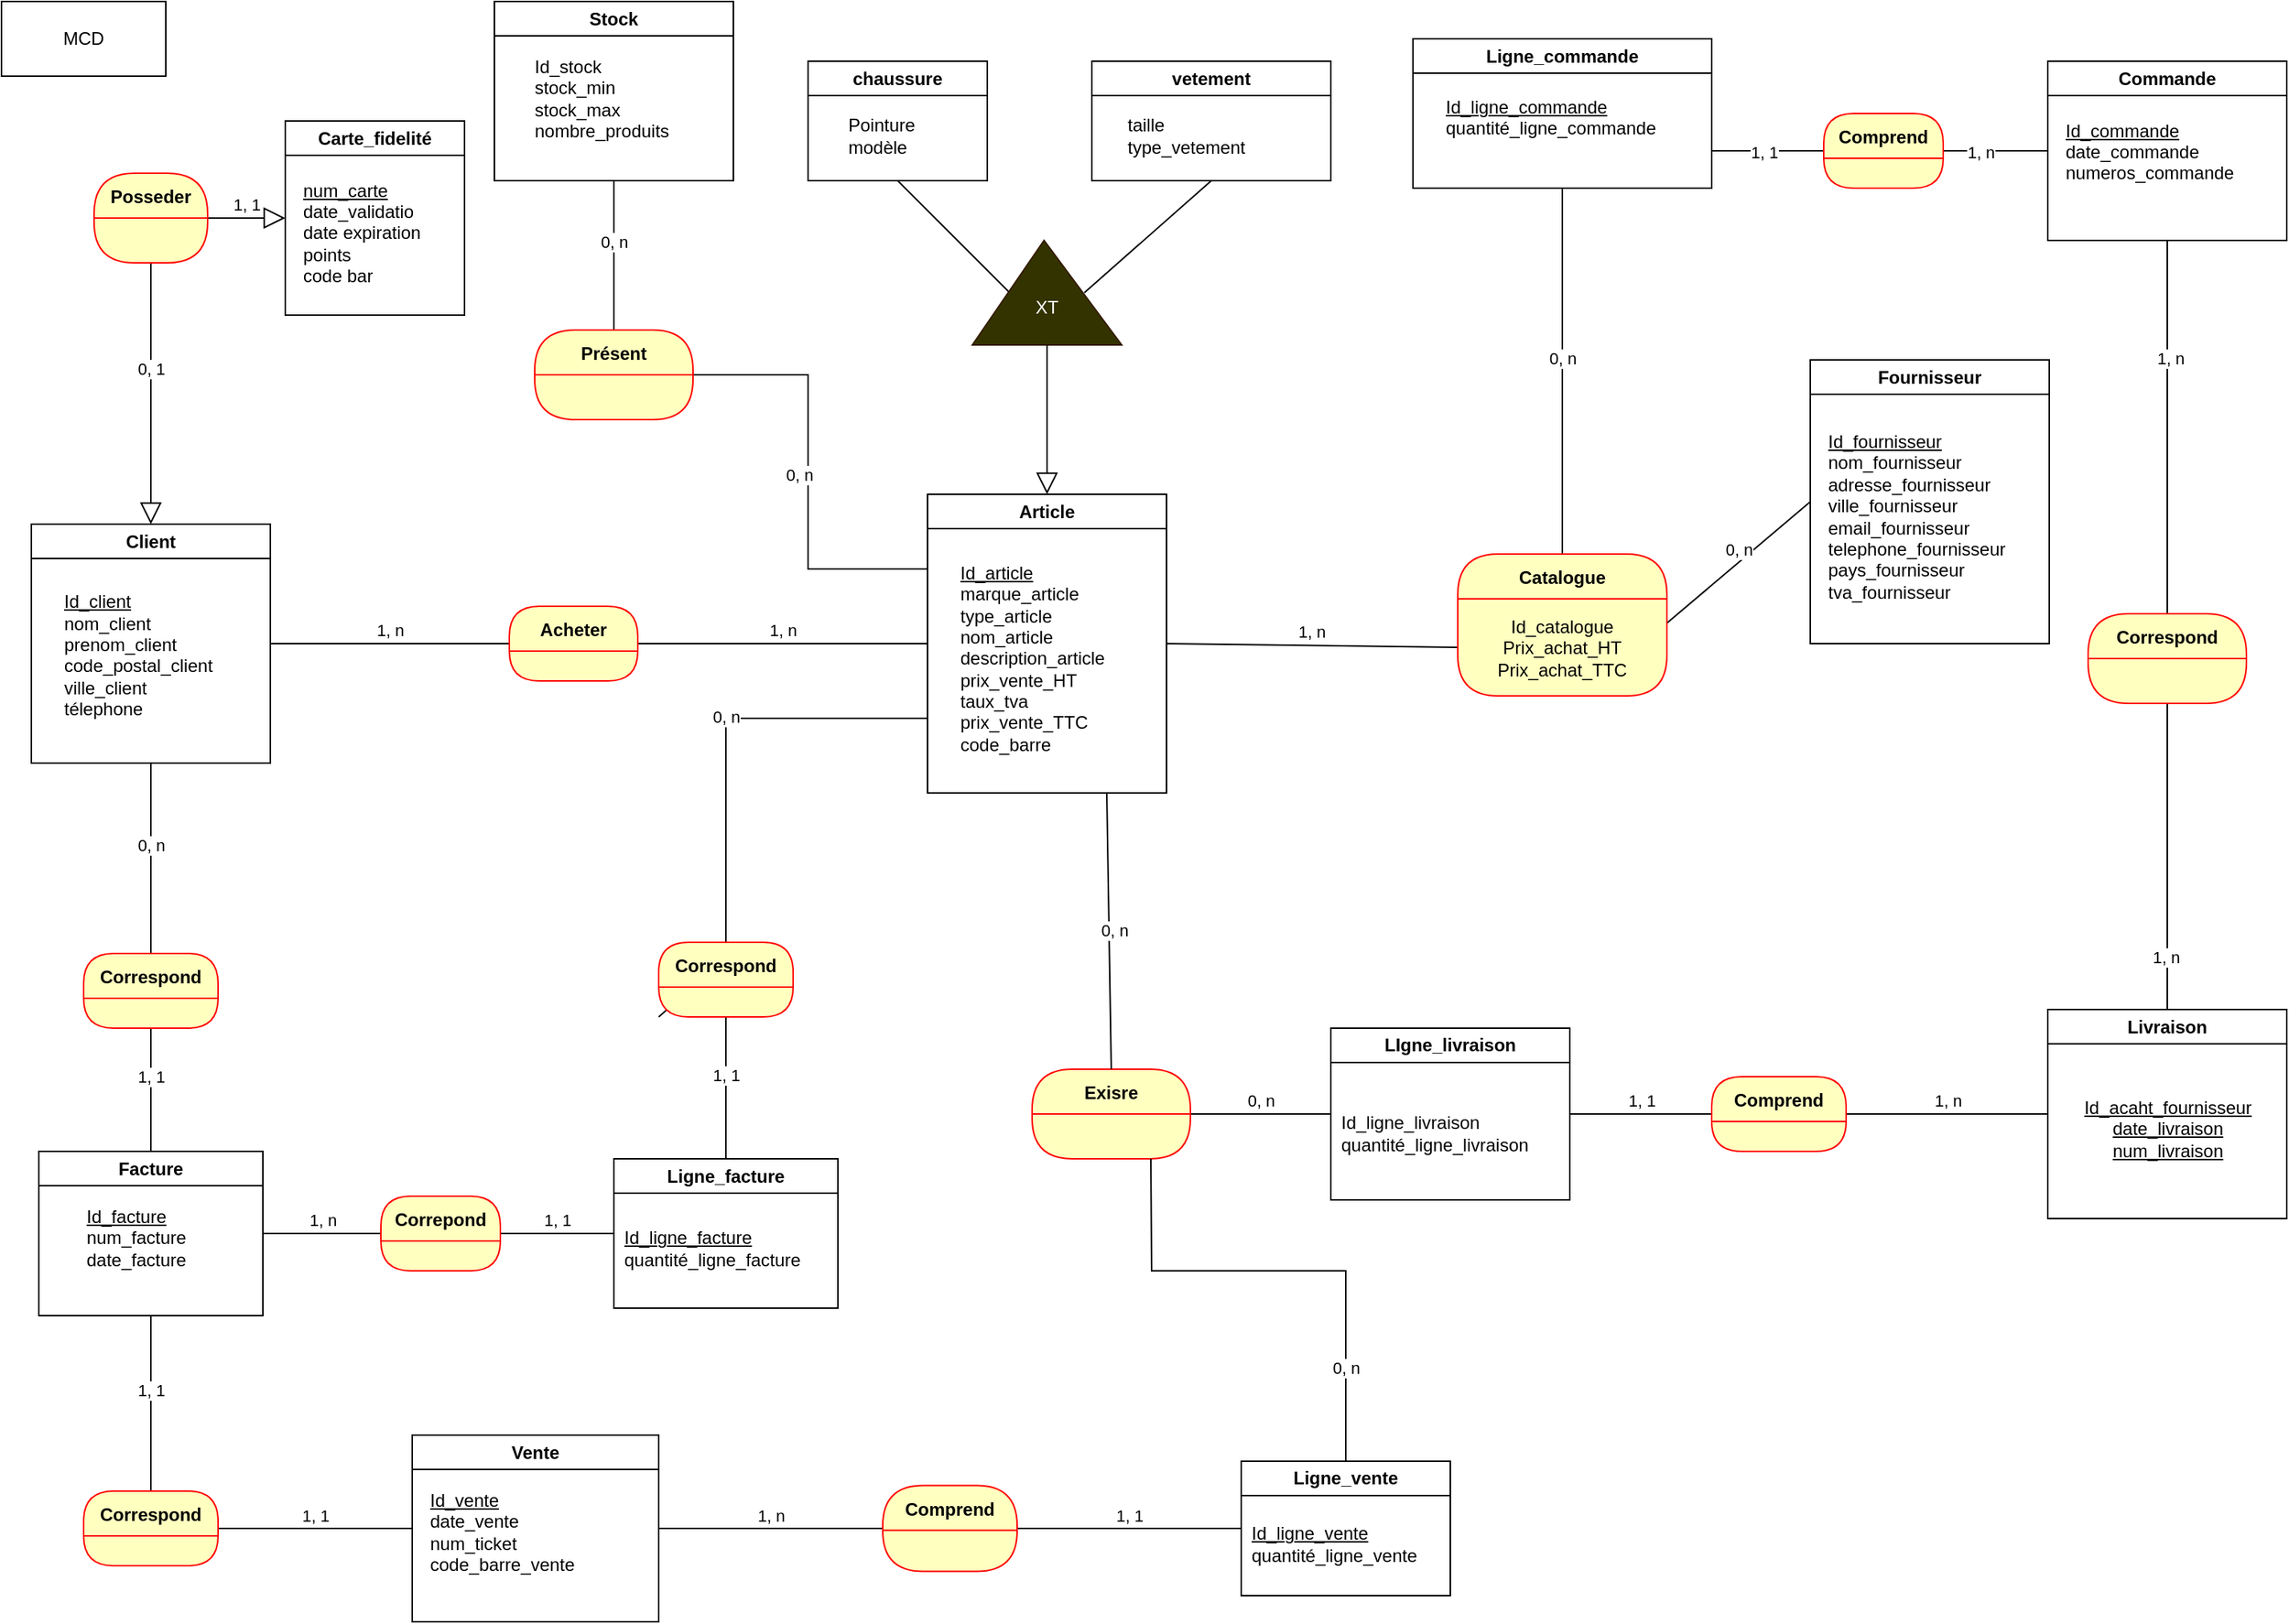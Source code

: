<mxfile version="23.1.5" type="github" pages="2">
  <diagram name="MCD" id="QgND7QoCwNyecEwAY60u">
    <mxGraphModel dx="1520" dy="936" grid="1" gridSize="10" guides="1" tooltips="1" connect="1" arrows="1" fold="1" page="1" pageScale="1" pageWidth="827" pageHeight="1169" math="0" shadow="0">
      <root>
        <mxCell id="0" />
        <mxCell id="1" parent="0" />
        <mxCell id="Tj71jydc1LAsVnbTOdyf-1" value="chaussure" style="swimlane;whiteSpace=wrap;html=1;" parent="1" vertex="1">
          <mxGeometry x="570" y="80" width="120" height="80" as="geometry" />
        </mxCell>
        <mxCell id="Tj71jydc1LAsVnbTOdyf-11" value="&lt;div align=&quot;left&quot;&gt;Pointure&lt;br&gt;modèle&lt;/div&gt;" style="text;html=1;align=left;verticalAlign=middle;resizable=0;points=[];autosize=1;strokeColor=none;fillColor=none;" parent="Tj71jydc1LAsVnbTOdyf-1" vertex="1">
          <mxGeometry x="25" y="30" width="70" height="40" as="geometry" />
        </mxCell>
        <mxCell id="Tj71jydc1LAsVnbTOdyf-2" value="Stock" style="swimlane;whiteSpace=wrap;html=1;" parent="1" vertex="1">
          <mxGeometry x="360" y="40" width="160" height="120" as="geometry" />
        </mxCell>
        <mxCell id="Tj71jydc1LAsVnbTOdyf-13" value="&lt;div align=&quot;left&quot;&gt;Id_stock&lt;br&gt;stock_min&lt;br&gt;stock_max&lt;br&gt;nombre_produits&lt;/div&gt;" style="text;html=1;align=left;verticalAlign=middle;resizable=0;points=[];autosize=1;strokeColor=none;fillColor=none;" parent="Tj71jydc1LAsVnbTOdyf-2" vertex="1">
          <mxGeometry x="25" y="30" width="110" height="70" as="geometry" />
        </mxCell>
        <mxCell id="Tj71jydc1LAsVnbTOdyf-3" value="Article" style="swimlane;whiteSpace=wrap;html=1;" parent="1" vertex="1">
          <mxGeometry x="650" y="370" width="160" height="200" as="geometry" />
        </mxCell>
        <mxCell id="Tj71jydc1LAsVnbTOdyf-10" value="&lt;div align=&quot;left&quot;&gt;&lt;u&gt;Id_article&lt;/u&gt;&lt;br&gt;marque_article&lt;br&gt;type_article&lt;br&gt;nom_article&lt;br&gt;description_article&lt;br&gt;prix_vente_HT&lt;br&gt;taux_tva&lt;br&gt;prix_vente_TTC&lt;br&gt;code_barre&lt;/div&gt;" style="text;html=1;align=left;verticalAlign=middle;resizable=0;points=[];autosize=1;strokeColor=none;fillColor=none;" parent="Tj71jydc1LAsVnbTOdyf-3" vertex="1">
          <mxGeometry x="20" y="40" width="120" height="140" as="geometry" />
        </mxCell>
        <mxCell id="Tj71jydc1LAsVnbTOdyf-4" value="Facture" style="swimlane;whiteSpace=wrap;html=1;" parent="1" vertex="1">
          <mxGeometry x="55" y="810" width="150" height="110" as="geometry" />
        </mxCell>
        <mxCell id="Tj71jydc1LAsVnbTOdyf-16" value="&lt;div align=&quot;left&quot;&gt;&lt;u&gt;Id_facture&lt;/u&gt;&lt;br&gt;num_facture&lt;br&gt;date_facture&lt;br&gt;&lt;/div&gt;&lt;div align=&quot;left&quot;&gt;&lt;br&gt;&lt;/div&gt;" style="text;html=1;align=left;verticalAlign=middle;resizable=0;points=[];autosize=1;strokeColor=none;fillColor=none;" parent="Tj71jydc1LAsVnbTOdyf-4" vertex="1">
          <mxGeometry x="30" y="30" width="90" height="70" as="geometry" />
        </mxCell>
        <mxCell id="Tj71jydc1LAsVnbTOdyf-5" value="vetement" style="swimlane;whiteSpace=wrap;html=1;" parent="1" vertex="1">
          <mxGeometry x="760" y="80" width="160" height="80" as="geometry" />
        </mxCell>
        <mxCell id="Tj71jydc1LAsVnbTOdyf-12" value="&lt;div align=&quot;left&quot;&gt;taille&lt;br&gt;&lt;/div&gt;&lt;div align=&quot;left&quot;&gt;type_vetement&lt;/div&gt;" style="text;html=1;align=left;verticalAlign=middle;resizable=0;points=[];autosize=1;strokeColor=none;fillColor=none;" parent="Tj71jydc1LAsVnbTOdyf-5" vertex="1">
          <mxGeometry x="22" y="30" width="100" height="40" as="geometry" />
        </mxCell>
        <mxCell id="Tj71jydc1LAsVnbTOdyf-7" value="Vente" style="swimlane;whiteSpace=wrap;html=1;" parent="1" vertex="1">
          <mxGeometry x="305" y="1000" width="165" height="125" as="geometry" />
        </mxCell>
        <mxCell id="Tj71jydc1LAsVnbTOdyf-19" value="&lt;div align=&quot;left&quot;&gt;&lt;u&gt;Id_vente&lt;/u&gt;&lt;br&gt;date_vente&lt;br&gt;num_ticket&lt;br&gt;code_barre_vente&lt;/div&gt;" style="text;html=1;align=left;verticalAlign=middle;resizable=0;points=[];autosize=1;strokeColor=none;fillColor=none;" parent="Tj71jydc1LAsVnbTOdyf-7" vertex="1">
          <mxGeometry x="10" y="30" width="120" height="70" as="geometry" />
        </mxCell>
        <mxCell id="Tj71jydc1LAsVnbTOdyf-8" value="Ligne_facture" style="swimlane;whiteSpace=wrap;html=1;" parent="1" vertex="1">
          <mxGeometry x="440" y="815" width="150" height="100" as="geometry" />
        </mxCell>
        <mxCell id="Tj71jydc1LAsVnbTOdyf-17" value="&lt;div align=&quot;left&quot;&gt;&lt;u&gt;Id_ligne_facture&lt;/u&gt;&lt;br&gt;quantité_ligne_facture&lt;/div&gt;" style="text;html=1;align=left;verticalAlign=middle;resizable=0;points=[];autosize=1;strokeColor=none;fillColor=none;" parent="Tj71jydc1LAsVnbTOdyf-8" vertex="1">
          <mxGeometry x="5" y="40" width="140" height="40" as="geometry" />
        </mxCell>
        <mxCell id="Tj71jydc1LAsVnbTOdyf-14" value="Client" style="swimlane;whiteSpace=wrap;html=1;" parent="1" vertex="1">
          <mxGeometry x="50" y="390" width="160" height="160" as="geometry" />
        </mxCell>
        <mxCell id="Tj71jydc1LAsVnbTOdyf-15" value="&lt;div align=&quot;left&quot;&gt;&lt;u&gt;Id_client&lt;/u&gt;&lt;br&gt;nom_client&lt;br&gt;prenom_client&lt;br&gt;code_postal_client&lt;br&gt;ville_client&lt;br&gt;télephone&lt;/div&gt;&lt;div align=&quot;left&quot;&gt;&lt;br&gt;&lt;/div&gt;" style="text;html=1;align=left;verticalAlign=middle;resizable=0;points=[];autosize=1;strokeColor=none;fillColor=none;" parent="Tj71jydc1LAsVnbTOdyf-14" vertex="1">
          <mxGeometry x="20" y="40" width="120" height="110" as="geometry" />
        </mxCell>
        <mxCell id="Tj71jydc1LAsVnbTOdyf-20" value="Commande" style="swimlane;whiteSpace=wrap;html=1;" parent="1" vertex="1">
          <mxGeometry x="1400" y="80" width="160" height="120" as="geometry" />
        </mxCell>
        <mxCell id="Tj71jydc1LAsVnbTOdyf-22" value="&lt;div align=&quot;left&quot;&gt;&lt;u&gt;Id_commande&lt;/u&gt;&lt;br&gt;date_commande&lt;br&gt;numeros_commande&lt;br&gt;&lt;br&gt;&lt;/div&gt;&lt;div align=&quot;left&quot;&gt;&lt;br&gt;&lt;/div&gt;" style="text;html=1;align=left;verticalAlign=middle;resizable=0;points=[];autosize=1;strokeColor=none;fillColor=none;" parent="Tj71jydc1LAsVnbTOdyf-20" vertex="1">
          <mxGeometry x="10" y="30" width="140" height="90" as="geometry" />
        </mxCell>
        <mxCell id="Tj71jydc1LAsVnbTOdyf-21" value="Ligne_commande" style="swimlane;whiteSpace=wrap;html=1;" parent="1" vertex="1">
          <mxGeometry x="975" y="65" width="200" height="100" as="geometry" />
        </mxCell>
        <mxCell id="Tj71jydc1LAsVnbTOdyf-23" value="&lt;div align=&quot;left&quot;&gt;&lt;u&gt;Id_ligne_commande&lt;/u&gt;&lt;br&gt;quantité_ligne_commande&lt;/div&gt;&lt;div align=&quot;left&quot;&gt;&lt;br&gt;&lt;/div&gt;" style="text;html=1;align=left;verticalAlign=middle;resizable=0;points=[];autosize=1;strokeColor=none;fillColor=none;rotation=0;" parent="Tj71jydc1LAsVnbTOdyf-21" vertex="1">
          <mxGeometry x="20" y="30" width="160" height="60" as="geometry" />
        </mxCell>
        <mxCell id="Tj71jydc1LAsVnbTOdyf-24" value="Fournisseur" style="swimlane;whiteSpace=wrap;html=1;" parent="1" vertex="1">
          <mxGeometry x="1241" y="280" width="160" height="190" as="geometry" />
        </mxCell>
        <mxCell id="Tj71jydc1LAsVnbTOdyf-26" value="&lt;div align=&quot;left&quot;&gt;&lt;u&gt;Id_fournisseur&lt;/u&gt;&lt;br&gt;nom_fournisseur&lt;br&gt;adresse_fournisseur&lt;br&gt;ville_fournisseur&lt;br&gt;email_fournisseur&lt;br&gt;telephone_fournisseur&lt;br&gt;pays_fournisseur&lt;br&gt;tva_fournisseur&lt;/div&gt;" style="text;html=1;align=left;verticalAlign=middle;resizable=0;points=[];autosize=1;strokeColor=none;fillColor=none;" parent="Tj71jydc1LAsVnbTOdyf-24" vertex="1">
          <mxGeometry x="10" y="40" width="140" height="130" as="geometry" />
        </mxCell>
        <mxCell id="Tj71jydc1LAsVnbTOdyf-59" style="edgeStyle=none;rounded=0;orthogonalLoop=1;jettySize=auto;html=1;entryX=0.75;entryY=1;entryDx=0;entryDy=0;" parent="1" edge="1">
          <mxGeometry relative="1" as="geometry">
            <mxPoint x="945" y="440" as="sourcePoint" />
            <mxPoint x="945" y="440" as="targetPoint" />
          </mxGeometry>
        </mxCell>
        <mxCell id="Tj71jydc1LAsVnbTOdyf-66" value="1, n" style="edgeStyle=none;html=1;endArrow=none;verticalAlign=bottom;rounded=0;exitX=1;exitY=0.5;exitDx=0;exitDy=0;entryX=0;entryY=0.5;entryDx=0;entryDy=0;" parent="1" source="Tj71jydc1LAsVnbTOdyf-3" target="jKQKquZRNP7a_MnKGAik-9" edge="1">
          <mxGeometry width="160" relative="1" as="geometry">
            <mxPoint x="840" y="650" as="sourcePoint" />
            <mxPoint x="980" y="470" as="targetPoint" />
          </mxGeometry>
        </mxCell>
        <mxCell id="Tj71jydc1LAsVnbTOdyf-67" value="0, n" style="edgeStyle=none;html=1;endArrow=none;verticalAlign=bottom;rounded=0;entryX=0.5;entryY=1;entryDx=0;entryDy=0;exitX=0.5;exitY=0;exitDx=0;exitDy=0;" parent="1" source="jKQKquZRNP7a_MnKGAik-8" target="Tj71jydc1LAsVnbTOdyf-21" edge="1">
          <mxGeometry width="160" relative="1" as="geometry">
            <mxPoint x="1075" y="405" as="sourcePoint" />
            <mxPoint x="1130" y="290" as="targetPoint" />
          </mxGeometry>
        </mxCell>
        <mxCell id="Tj71jydc1LAsVnbTOdyf-68" value="" style="edgeStyle=none;html=1;endArrow=none;verticalAlign=bottom;rounded=0;entryX=0.5;entryY=1;entryDx=0;entryDy=0;exitX=0;exitY=0;exitDx=75;exitDy=35;exitPerimeter=0;" parent="1" source="Tj71jydc1LAsVnbTOdyf-71" target="Tj71jydc1LAsVnbTOdyf-5" edge="1">
          <mxGeometry width="160" relative="1" as="geometry">
            <mxPoint x="740" y="410" as="sourcePoint" />
            <mxPoint x="850" y="510" as="targetPoint" />
          </mxGeometry>
        </mxCell>
        <mxCell id="Tj71jydc1LAsVnbTOdyf-69" value="" style="edgeStyle=none;html=1;endArrow=none;verticalAlign=bottom;rounded=0;exitX=0.5;exitY=1;exitDx=0;exitDy=0;entryX=0;entryY=0;entryDx=25;entryDy=35;entryPerimeter=0;" parent="1" source="Tj71jydc1LAsVnbTOdyf-1" target="Tj71jydc1LAsVnbTOdyf-71" edge="1">
          <mxGeometry width="160" relative="1" as="geometry">
            <mxPoint x="690" y="510" as="sourcePoint" />
            <mxPoint x="690" y="356" as="targetPoint" />
          </mxGeometry>
        </mxCell>
        <mxCell id="Tj71jydc1LAsVnbTOdyf-71" value="" style="verticalLabelPosition=bottom;verticalAlign=top;html=1;shape=mxgraph.basic.acute_triangle;dx=0.48;strokeColor=#331A00;fillColor=#333300;" parent="1" vertex="1">
          <mxGeometry x="680" y="200" width="100" height="70" as="geometry" />
        </mxCell>
        <mxCell id="Tj71jydc1LAsVnbTOdyf-72" value="&lt;font color=&quot;#ffffff&quot;&gt;XT&lt;/font&gt;" style="text;html=1;align=center;verticalAlign=middle;whiteSpace=wrap;rounded=0;" parent="1" vertex="1">
          <mxGeometry x="700" y="230" width="60" height="30" as="geometry" />
        </mxCell>
        <mxCell id="Tj71jydc1LAsVnbTOdyf-73" value="" style="edgeStyle=none;html=1;endArrow=block;endFill=0;endSize=12;verticalAlign=bottom;rounded=0;entryX=0.5;entryY=0;entryDx=0;entryDy=0;" parent="1" target="Tj71jydc1LAsVnbTOdyf-3" edge="1">
          <mxGeometry width="160" relative="1" as="geometry">
            <mxPoint x="730" y="270" as="sourcePoint" />
            <mxPoint x="550" y="430" as="targetPoint" />
            <Array as="points">
              <mxPoint x="730" y="330" />
            </Array>
          </mxGeometry>
        </mxCell>
        <mxCell id="Tj71jydc1LAsVnbTOdyf-74" value="LIgne_livraison" style="swimlane;whiteSpace=wrap;html=1;" parent="1" vertex="1">
          <mxGeometry x="920" y="727.5" width="160" height="115" as="geometry" />
        </mxCell>
        <mxCell id="Tj71jydc1LAsVnbTOdyf-75" value="&lt;div align=&quot;left&quot;&gt;Id_ligne_livraison&lt;br&gt;quantité_ligne_livraison&lt;/div&gt;" style="text;html=1;align=left;verticalAlign=middle;resizable=0;points=[];autosize=1;strokeColor=none;fillColor=none;" parent="Tj71jydc1LAsVnbTOdyf-74" vertex="1">
          <mxGeometry x="5" y="50" width="150" height="40" as="geometry" />
        </mxCell>
        <mxCell id="Tj71jydc1LAsVnbTOdyf-77" value="Livraison" style="swimlane;whiteSpace=wrap;html=1;" parent="1" vertex="1">
          <mxGeometry x="1400" y="715" width="160" height="140" as="geometry" />
        </mxCell>
        <mxCell id="Tj71jydc1LAsVnbTOdyf-78" value="&lt;u&gt;Id_acaht_fournisseur&lt;br&gt;date_livraison&lt;br&gt;num_livraison&lt;br&gt;&lt;/u&gt;" style="text;html=1;align=center;verticalAlign=middle;resizable=0;points=[];autosize=1;strokeColor=none;fillColor=none;" parent="Tj71jydc1LAsVnbTOdyf-77" vertex="1">
          <mxGeometry x="10" y="50" width="140" height="60" as="geometry" />
        </mxCell>
        <mxCell id="Tj71jydc1LAsVnbTOdyf-79" value="" style="edgeStyle=none;html=1;endArrow=none;verticalAlign=bottom;rounded=0;entryX=0.5;entryY=0;entryDx=0;entryDy=0;" parent="1" source="SPqfIFqJvAFrt0n0l9V6-11" target="Tj71jydc1LAsVnbTOdyf-77" edge="1">
          <mxGeometry width="160" relative="1" as="geometry">
            <mxPoint x="1330" y="730" as="sourcePoint" />
            <mxPoint x="1490" y="730" as="targetPoint" />
          </mxGeometry>
        </mxCell>
        <mxCell id="jKQKquZRNP7a_MnKGAik-3" value="1, n" style="edgeLabel;html=1;align=center;verticalAlign=middle;resizable=0;points=[];" parent="Tj71jydc1LAsVnbTOdyf-79" vertex="1" connectable="0">
          <mxGeometry x="0.652" y="-1" relative="1" as="geometry">
            <mxPoint as="offset" />
          </mxGeometry>
        </mxCell>
        <mxCell id="Tj71jydc1LAsVnbTOdyf-82" value="1, 1" style="edgeStyle=none;html=1;endArrow=none;verticalAlign=bottom;rounded=0;exitX=1;exitY=0.5;exitDx=0;exitDy=0;entryX=0;entryY=0.5;entryDx=0;entryDy=0;" parent="1" source="Tj71jydc1LAsVnbTOdyf-74" target="SPqfIFqJvAFrt0n0l9V6-10" edge="1">
          <mxGeometry width="160" relative="1" as="geometry">
            <mxPoint x="1070" y="950" as="sourcePoint" />
            <mxPoint x="1160" y="790" as="targetPoint" />
          </mxGeometry>
        </mxCell>
        <mxCell id="Tj71jydc1LAsVnbTOdyf-85" value="1, n" style="edgeStyle=none;html=1;endArrow=none;verticalAlign=bottom;rounded=0;exitX=1;exitY=0.5;exitDx=0;exitDy=0;entryX=0;entryY=0.5;entryDx=0;entryDy=0;" parent="1" source="SPqfIFqJvAFrt0n0l9V6-10" target="Tj71jydc1LAsVnbTOdyf-77" edge="1">
          <mxGeometry width="160" relative="1" as="geometry">
            <mxPoint x="1275" y="785" as="sourcePoint" />
            <mxPoint x="1410" y="940" as="targetPoint" />
          </mxGeometry>
        </mxCell>
        <mxCell id="Tj71jydc1LAsVnbTOdyf-89" value="0, n" style="edgeStyle=none;html=1;endArrow=none;verticalAlign=bottom;rounded=0;entryX=0;entryY=0.5;entryDx=0;entryDy=0;exitX=1;exitY=0.25;exitDx=0;exitDy=0;" parent="1" source="jKQKquZRNP7a_MnKGAik-9" target="Tj71jydc1LAsVnbTOdyf-24" edge="1">
          <mxGeometry width="160" relative="1" as="geometry">
            <mxPoint x="1150" y="470" as="sourcePoint" />
            <mxPoint x="1250" y="570" as="targetPoint" />
          </mxGeometry>
        </mxCell>
        <mxCell id="Tj71jydc1LAsVnbTOdyf-91" value="0, n" style="edgeStyle=none;html=1;endArrow=none;verticalAlign=bottom;rounded=0;entryX=0;entryY=0.5;entryDx=0;entryDy=0;exitX=1;exitY=0.5;exitDx=0;exitDy=0;" parent="1" source="SPqfIFqJvAFrt0n0l9V6-9" target="Tj71jydc1LAsVnbTOdyf-74" edge="1">
          <mxGeometry width="160" relative="1" as="geometry">
            <mxPoint x="860" y="785" as="sourcePoint" />
            <mxPoint x="890" y="790" as="targetPoint" />
          </mxGeometry>
        </mxCell>
        <mxCell id="Tj71jydc1LAsVnbTOdyf-6" value="Ligne_vente" style="swimlane;whiteSpace=wrap;html=1;" parent="1" vertex="1">
          <mxGeometry x="860" y="1017.5" width="140" height="90" as="geometry" />
        </mxCell>
        <mxCell id="Tj71jydc1LAsVnbTOdyf-18" value="&lt;div align=&quot;left&quot;&gt;&lt;u&gt;Id_ligne_vente&lt;/u&gt;&lt;br&gt;quantité_ligne_vente&lt;/div&gt;" style="text;html=1;align=left;verticalAlign=middle;resizable=0;points=[];autosize=1;strokeColor=none;fillColor=none;" parent="Tj71jydc1LAsVnbTOdyf-6" vertex="1">
          <mxGeometry x="5" y="35" width="130" height="40" as="geometry" />
        </mxCell>
        <mxCell id="Tj71jydc1LAsVnbTOdyf-94" value="1, 1" style="edgeStyle=none;html=1;endArrow=none;verticalAlign=bottom;rounded=0;entryX=0;entryY=0.5;entryDx=0;entryDy=0;exitX=1;exitY=0.5;exitDx=0;exitDy=0;" parent="1" source="SPqfIFqJvAFrt0n0l9V6-7" target="Tj71jydc1LAsVnbTOdyf-7" edge="1">
          <mxGeometry width="160" relative="1" as="geometry">
            <mxPoint x="180" y="1062.5" as="sourcePoint" />
            <mxPoint x="310" y="1110" as="targetPoint" />
          </mxGeometry>
        </mxCell>
        <mxCell id="Tj71jydc1LAsVnbTOdyf-95" value="1, 1" style="edgeStyle=none;html=1;endArrow=none;verticalAlign=bottom;rounded=0;exitX=0.5;exitY=1;exitDx=0;exitDy=0;entryX=0.5;entryY=0;entryDx=0;entryDy=0;" parent="1" source="Tj71jydc1LAsVnbTOdyf-4" target="SPqfIFqJvAFrt0n0l9V6-7" edge="1">
          <mxGeometry width="160" relative="1" as="geometry">
            <mxPoint x="60" y="990" as="sourcePoint" />
            <mxPoint x="140" y="1040" as="targetPoint" />
          </mxGeometry>
        </mxCell>
        <mxCell id="Tj71jydc1LAsVnbTOdyf-97" value="1, 1" style="edgeStyle=none;html=1;endArrow=none;verticalAlign=bottom;rounded=0;entryX=0;entryY=0.5;entryDx=0;entryDy=0;exitX=1;exitY=0.5;exitDx=0;exitDy=0;" parent="1" source="SPqfIFqJvAFrt0n0l9V6-8" target="Tj71jydc1LAsVnbTOdyf-6" edge="1">
          <mxGeometry width="160" relative="1" as="geometry">
            <mxPoint x="730" y="1063" as="sourcePoint" />
            <mxPoint x="850" y="1130" as="targetPoint" />
          </mxGeometry>
        </mxCell>
        <mxCell id="Tj71jydc1LAsVnbTOdyf-98" value="1, n" style="edgeStyle=none;html=1;endArrow=none;verticalAlign=bottom;rounded=0;exitX=1;exitY=0.5;exitDx=0;exitDy=0;entryX=0;entryY=0.5;entryDx=0;entryDy=0;" parent="1" source="Tj71jydc1LAsVnbTOdyf-7" target="SPqfIFqJvAFrt0n0l9V6-8" edge="1">
          <mxGeometry width="160" relative="1" as="geometry">
            <mxPoint x="470" y="1130" as="sourcePoint" />
            <mxPoint x="590" y="1063" as="targetPoint" />
          </mxGeometry>
        </mxCell>
        <mxCell id="Tj71jydc1LAsVnbTOdyf-101" value="1, 1" style="edgeStyle=none;html=1;endArrow=none;verticalAlign=bottom;rounded=0;entryX=0;entryY=0.5;entryDx=0;entryDy=0;exitX=1;exitY=0.5;exitDx=0;exitDy=0;" parent="1" source="SPqfIFqJvAFrt0n0l9V6-6" target="Tj71jydc1LAsVnbTOdyf-8" edge="1">
          <mxGeometry width="160" relative="1" as="geometry">
            <mxPoint x="360" y="865" as="sourcePoint" />
            <mxPoint x="480" y="930" as="targetPoint" />
          </mxGeometry>
        </mxCell>
        <mxCell id="Tj71jydc1LAsVnbTOdyf-102" value="1, n" style="edgeStyle=none;html=1;endArrow=none;verticalAlign=bottom;rounded=0;exitX=1;exitY=0.5;exitDx=0;exitDy=0;entryX=0;entryY=0.5;entryDx=0;entryDy=0;" parent="1" source="Tj71jydc1LAsVnbTOdyf-4" target="SPqfIFqJvAFrt0n0l9V6-6" edge="1">
          <mxGeometry width="160" relative="1" as="geometry">
            <mxPoint x="160" y="950" as="sourcePoint" />
            <mxPoint x="275" y="865" as="targetPoint" />
          </mxGeometry>
        </mxCell>
        <mxCell id="Tj71jydc1LAsVnbTOdyf-104" value="0, n" style="edgeStyle=none;html=1;endArrow=none;verticalAlign=bottom;rounded=0;entryX=0.5;entryY=1;entryDx=0;entryDy=0;exitX=0.5;exitY=0;exitDx=0;exitDy=0;" parent="1" source="SPqfIFqJvAFrt0n0l9V6-5" target="Tj71jydc1LAsVnbTOdyf-14" edge="1">
          <mxGeometry width="160" relative="1" as="geometry">
            <mxPoint x="130" y="660" as="sourcePoint" />
            <mxPoint x="350" y="630" as="targetPoint" />
            <Array as="points" />
          </mxGeometry>
        </mxCell>
        <mxCell id="Tj71jydc1LAsVnbTOdyf-105" value="1, 1" style="edgeStyle=none;html=1;endArrow=none;verticalAlign=bottom;rounded=0;exitX=0.5;exitY=1;exitDx=0;exitDy=0;entryX=0.5;entryY=0;entryDx=0;entryDy=0;" parent="1" source="SPqfIFqJvAFrt0n0l9V6-5" target="Tj71jydc1LAsVnbTOdyf-4" edge="1">
          <mxGeometry width="160" relative="1" as="geometry">
            <mxPoint x="130" y="740" as="sourcePoint" />
            <mxPoint x="340" y="750" as="targetPoint" />
          </mxGeometry>
        </mxCell>
        <mxCell id="Tj71jydc1LAsVnbTOdyf-108" value="1, 1" style="edgeStyle=none;html=1;endArrow=none;verticalAlign=bottom;rounded=0;entryX=0.5;entryY=0;entryDx=0;entryDy=0;exitX=0.5;exitY=1;exitDx=0;exitDy=0;" parent="1" source="SPqfIFqJvAFrt0n0l9V6-4" target="Tj71jydc1LAsVnbTOdyf-8" edge="1">
          <mxGeometry width="160" relative="1" as="geometry">
            <mxPoint x="515" y="730" as="sourcePoint" />
            <mxPoint x="540" y="740" as="targetPoint" />
          </mxGeometry>
        </mxCell>
        <mxCell id="Tj71jydc1LAsVnbTOdyf-111" value="0, n" style="edgeStyle=none;html=1;endArrow=none;verticalAlign=bottom;rounded=0;exitX=0.5;exitY=0;exitDx=0;exitDy=0;entryX=0;entryY=0.75;entryDx=0;entryDy=0;" parent="1" source="SPqfIFqJvAFrt0n0l9V6-4" target="Tj71jydc1LAsVnbTOdyf-3" edge="1">
          <mxGeometry width="160" relative="1" as="geometry">
            <mxPoint x="515" y="680" as="sourcePoint" />
            <mxPoint x="590" y="610" as="targetPoint" />
            <Array as="points">
              <mxPoint x="515" y="520" />
            </Array>
          </mxGeometry>
        </mxCell>
        <mxCell id="Tj71jydc1LAsVnbTOdyf-112" value="1, n" style="edgeStyle=none;html=1;endArrow=none;verticalAlign=bottom;rounded=0;entryX=0;entryY=0.5;entryDx=0;entryDy=0;exitX=1;exitY=0.5;exitDx=0;exitDy=0;" parent="1" source="SPqfIFqJvAFrt0n0l9V6-1" target="Tj71jydc1LAsVnbTOdyf-3" edge="1">
          <mxGeometry width="160" relative="1" as="geometry">
            <mxPoint x="490" y="470" as="sourcePoint" />
            <mxPoint x="640" y="480" as="targetPoint" />
          </mxGeometry>
        </mxCell>
        <mxCell id="Tj71jydc1LAsVnbTOdyf-115" value="1, n" style="edgeStyle=none;html=1;endArrow=none;verticalAlign=bottom;rounded=0;exitX=1;exitY=0.5;exitDx=0;exitDy=0;entryX=0;entryY=0.5;entryDx=0;entryDy=0;" parent="1" source="Tj71jydc1LAsVnbTOdyf-14" target="SPqfIFqJvAFrt0n0l9V6-1" edge="1">
          <mxGeometry width="160" relative="1" as="geometry">
            <mxPoint x="240" y="540" as="sourcePoint" />
            <mxPoint x="360" y="470" as="targetPoint" />
          </mxGeometry>
        </mxCell>
        <mxCell id="Tj71jydc1LAsVnbTOdyf-117" value="0, n" style="edgeStyle=none;html=1;endArrow=none;verticalAlign=bottom;rounded=0;entryX=0.5;entryY=1;entryDx=0;entryDy=0;exitX=0.5;exitY=0;exitDx=0;exitDy=0;" parent="1" source="SPqfIFqJvAFrt0n0l9V6-13" target="Tj71jydc1LAsVnbTOdyf-2" edge="1">
          <mxGeometry width="160" relative="1" as="geometry">
            <mxPoint x="440" y="250" as="sourcePoint" />
            <mxPoint x="270" y="230" as="targetPoint" />
          </mxGeometry>
        </mxCell>
        <mxCell id="Tj71jydc1LAsVnbTOdyf-118" value="" style="edgeStyle=none;html=1;endArrow=none;verticalAlign=bottom;rounded=0;entryX=0;entryY=0.25;entryDx=0;entryDy=0;exitX=1;exitY=0.5;exitDx=0;exitDy=0;" parent="1" source="SPqfIFqJvAFrt0n0l9V6-13" target="Tj71jydc1LAsVnbTOdyf-3" edge="1">
          <mxGeometry width="160" relative="1" as="geometry">
            <mxPoint x="470.667" y="322.524" as="sourcePoint" />
            <mxPoint x="620" y="410" as="targetPoint" />
            <Array as="points">
              <mxPoint x="570" y="290" />
              <mxPoint x="570" y="420" />
            </Array>
          </mxGeometry>
        </mxCell>
        <mxCell id="SPqfIFqJvAFrt0n0l9V6-25" value="0, n" style="edgeLabel;html=1;align=center;verticalAlign=middle;resizable=0;points=[];" parent="Tj71jydc1LAsVnbTOdyf-118" vertex="1" connectable="0">
          <mxGeometry x="0.011" y="-6" relative="1" as="geometry">
            <mxPoint y="-1" as="offset" />
          </mxGeometry>
        </mxCell>
        <mxCell id="Tj71jydc1LAsVnbTOdyf-120" value="Carte_fidelité" style="swimlane;whiteSpace=wrap;html=1;" parent="1" vertex="1">
          <mxGeometry x="220" y="120" width="120" height="130" as="geometry" />
        </mxCell>
        <mxCell id="Tj71jydc1LAsVnbTOdyf-121" value="&lt;div align=&quot;left&quot;&gt;&lt;u&gt;num_carte&lt;/u&gt;&lt;br&gt;date_validatio&lt;br&gt;date expiration&lt;br&gt;points&lt;br&gt;code bar&lt;/div&gt;" style="text;html=1;align=left;verticalAlign=middle;resizable=0;points=[];autosize=1;strokeColor=none;fillColor=none;" parent="Tj71jydc1LAsVnbTOdyf-120" vertex="1">
          <mxGeometry x="10" y="30" width="100" height="90" as="geometry" />
        </mxCell>
        <mxCell id="Tj71jydc1LAsVnbTOdyf-124" value="0, 1" style="edgeStyle=none;html=1;endArrow=block;endFill=0;endSize=12;verticalAlign=bottom;rounded=0;entryX=0.5;entryY=0;entryDx=0;entryDy=0;" parent="1" target="Tj71jydc1LAsVnbTOdyf-14" edge="1">
          <mxGeometry width="160" relative="1" as="geometry">
            <mxPoint x="130" y="200" as="sourcePoint" />
            <mxPoint x="160" y="290" as="targetPoint" />
          </mxGeometry>
        </mxCell>
        <mxCell id="Tj71jydc1LAsVnbTOdyf-125" value="1, 1" style="edgeStyle=none;html=1;endArrow=block;endFill=0;endSize=12;verticalAlign=bottom;rounded=0;entryX=0;entryY=0.5;entryDx=0;entryDy=0;exitX=1;exitY=0.5;exitDx=0;exitDy=0;" parent="1" source="SPqfIFqJvAFrt0n0l9V6-14" target="Tj71jydc1LAsVnbTOdyf-120" edge="1">
          <mxGeometry width="160" relative="1" as="geometry">
            <mxPoint x="180" y="185" as="sourcePoint" />
            <mxPoint x="200" y="190" as="targetPoint" />
          </mxGeometry>
        </mxCell>
        <mxCell id="jKQKquZRNP7a_MnKGAik-4" value="" style="edgeStyle=none;html=1;endArrow=none;verticalAlign=bottom;rounded=0;entryX=0;entryY=0.5;entryDx=0;entryDy=0;exitX=1;exitY=0.75;exitDx=0;exitDy=0;" parent="1" source="Tj71jydc1LAsVnbTOdyf-21" target="Tj71jydc1LAsVnbTOdyf-20" edge="1">
          <mxGeometry width="160" relative="1" as="geometry">
            <mxPoint x="1210" y="140" as="sourcePoint" />
            <mxPoint x="1370" y="140" as="targetPoint" />
          </mxGeometry>
        </mxCell>
        <mxCell id="jKQKquZRNP7a_MnKGAik-6" value="1, n" style="edgeLabel;html=1;align=center;verticalAlign=middle;resizable=0;points=[];" parent="jKQKquZRNP7a_MnKGAik-4" vertex="1" connectable="0">
          <mxGeometry x="0.6" y="-1" relative="1" as="geometry">
            <mxPoint as="offset" />
          </mxGeometry>
        </mxCell>
        <mxCell id="jKQKquZRNP7a_MnKGAik-7" value="1, 1" style="edgeLabel;html=1;align=center;verticalAlign=middle;resizable=0;points=[];" parent="jKQKquZRNP7a_MnKGAik-4" vertex="1" connectable="0">
          <mxGeometry x="-0.692" y="-1" relative="1" as="geometry">
            <mxPoint as="offset" />
          </mxGeometry>
        </mxCell>
        <mxCell id="jKQKquZRNP7a_MnKGAik-8" value="Catalogue" style="swimlane;fontStyle=1;align=center;verticalAlign=middle;childLayout=stackLayout;horizontal=1;startSize=30;horizontalStack=0;resizeParent=0;resizeLast=1;container=0;fontColor=#000000;collapsible=0;rounded=1;arcSize=30;strokeColor=#ff0000;fillColor=#ffffc0;swimlaneFillColor=#ffffc0;dropTarget=0;" parent="1" vertex="1">
          <mxGeometry x="1005" y="410" width="140" height="95" as="geometry" />
        </mxCell>
        <mxCell id="jKQKquZRNP7a_MnKGAik-9" value="&lt;div align=&quot;center&quot;&gt;Id_catalogue&lt;br&gt;Prix_achat_HT&lt;br&gt;Prix_achat_TTC&lt;/div&gt;" style="text;html=1;strokeColor=none;fillColor=none;align=center;verticalAlign=middle;spacingLeft=4;spacingRight=4;whiteSpace=wrap;overflow=hidden;rotatable=0;fontColor=#000000;" parent="jKQKquZRNP7a_MnKGAik-8" vertex="1">
          <mxGeometry y="30" width="140" height="65" as="geometry" />
        </mxCell>
        <mxCell id="SPqfIFqJvAFrt0n0l9V6-1" value="Acheter" style="swimlane;fontStyle=1;align=center;verticalAlign=middle;childLayout=stackLayout;horizontal=1;startSize=30;horizontalStack=0;resizeParent=0;resizeLast=1;container=0;fontColor=#000000;collapsible=0;rounded=1;arcSize=30;strokeColor=#ff0000;fillColor=#ffffc0;swimlaneFillColor=#ffffc0;dropTarget=0;" parent="1" vertex="1">
          <mxGeometry x="370" y="445" width="86" height="50" as="geometry" />
        </mxCell>
        <mxCell id="SPqfIFqJvAFrt0n0l9V6-5" value="Correspond" style="swimlane;fontStyle=1;align=center;verticalAlign=middle;childLayout=stackLayout;horizontal=1;startSize=30;horizontalStack=0;resizeParent=0;resizeLast=1;container=0;fontColor=#000000;collapsible=0;rounded=1;arcSize=30;strokeColor=#ff0000;fillColor=#ffffc0;swimlaneFillColor=#ffffc0;dropTarget=0;" parent="1" vertex="1">
          <mxGeometry x="85" y="677.5" width="90" height="50" as="geometry" />
        </mxCell>
        <mxCell id="SPqfIFqJvAFrt0n0l9V6-6" value="Correpond" style="swimlane;fontStyle=1;align=center;verticalAlign=middle;childLayout=stackLayout;horizontal=1;startSize=30;horizontalStack=0;resizeParent=0;resizeLast=1;container=0;fontColor=#000000;collapsible=0;rounded=1;arcSize=30;strokeColor=#ff0000;fillColor=#ffffc0;swimlaneFillColor=#ffffc0;dropTarget=0;" parent="1" vertex="1">
          <mxGeometry x="284" y="840" width="80" height="50" as="geometry" />
        </mxCell>
        <mxCell id="SPqfIFqJvAFrt0n0l9V6-7" value="Correspond" style="swimlane;fontStyle=1;align=center;verticalAlign=middle;childLayout=stackLayout;horizontal=1;startSize=30;horizontalStack=0;resizeParent=0;resizeLast=1;container=0;fontColor=#000000;collapsible=0;rounded=1;arcSize=30;strokeColor=#ff0000;fillColor=#ffffc0;swimlaneFillColor=#ffffc0;dropTarget=0;" parent="1" vertex="1">
          <mxGeometry x="85" y="1037.5" width="90" height="50" as="geometry" />
        </mxCell>
        <mxCell id="SPqfIFqJvAFrt0n0l9V6-8" value="Comprend" style="swimlane;fontStyle=1;align=center;verticalAlign=middle;childLayout=stackLayout;horizontal=1;startSize=30;horizontalStack=0;resizeParent=0;resizeLast=1;container=0;fontColor=#000000;collapsible=0;rounded=1;arcSize=30;strokeColor=#ff0000;fillColor=#ffffc0;swimlaneFillColor=#ffffc0;dropTarget=0;" parent="1" vertex="1">
          <mxGeometry x="620" y="1033.75" width="90" height="57.5" as="geometry" />
        </mxCell>
        <mxCell id="SPqfIFqJvAFrt0n0l9V6-10" value="Comprend" style="swimlane;fontStyle=1;align=center;verticalAlign=middle;childLayout=stackLayout;horizontal=1;startSize=30;horizontalStack=0;resizeParent=0;resizeLast=1;container=0;fontColor=#000000;collapsible=0;rounded=1;arcSize=30;strokeColor=#ff0000;fillColor=#ffffc0;swimlaneFillColor=#ffffc0;dropTarget=0;" parent="1" vertex="1">
          <mxGeometry x="1175" y="760" width="90" height="50" as="geometry" />
        </mxCell>
        <mxCell id="SPqfIFqJvAFrt0n0l9V6-12" value="Comprend" style="swimlane;fontStyle=1;align=center;verticalAlign=middle;childLayout=stackLayout;horizontal=1;startSize=30;horizontalStack=0;resizeParent=0;resizeLast=1;container=0;fontColor=#000000;collapsible=0;rounded=1;arcSize=50;strokeColor=#ff0000;fillColor=#ffffc0;swimlaneFillColor=#ffffc0;dropTarget=0;" parent="1" vertex="1">
          <mxGeometry x="1250" y="115" width="80" height="50" as="geometry" />
        </mxCell>
        <mxCell id="SPqfIFqJvAFrt0n0l9V6-13" value="Présent" style="swimlane;fontStyle=1;align=center;verticalAlign=middle;childLayout=stackLayout;horizontal=1;startSize=30;horizontalStack=0;resizeParent=0;resizeLast=1;container=0;fontColor=#000000;collapsible=0;rounded=1;arcSize=30;strokeColor=#ff0000;fillColor=#ffffc0;swimlaneFillColor=#ffffc0;dropTarget=0;" parent="1" vertex="1">
          <mxGeometry x="387" y="260" width="106" height="60" as="geometry" />
        </mxCell>
        <mxCell id="SPqfIFqJvAFrt0n0l9V6-14" value="Posseder" style="swimlane;fontStyle=1;align=center;verticalAlign=middle;childLayout=stackLayout;horizontal=1;startSize=30;horizontalStack=0;resizeParent=0;resizeLast=1;container=0;fontColor=#000000;collapsible=0;rounded=1;arcSize=30;strokeColor=#ff0000;fillColor=#ffffc0;swimlaneFillColor=#ffffc0;dropTarget=0;" parent="1" vertex="1">
          <mxGeometry x="92" y="155" width="76" height="60" as="geometry" />
        </mxCell>
        <mxCell id="SPqfIFqJvAFrt0n0l9V6-15" value="" style="edgeStyle=none;html=1;endArrow=none;verticalAlign=bottom;rounded=0;entryX=0.5;entryY=0;entryDx=0;entryDy=0;" parent="1" source="Tj71jydc1LAsVnbTOdyf-22" target="SPqfIFqJvAFrt0n0l9V6-11" edge="1">
          <mxGeometry width="160" relative="1" as="geometry">
            <mxPoint x="1480" y="200" as="sourcePoint" />
            <mxPoint x="1480" y="715" as="targetPoint" />
          </mxGeometry>
        </mxCell>
        <mxCell id="SPqfIFqJvAFrt0n0l9V6-16" value="1, n " style="edgeLabel;html=1;align=center;verticalAlign=middle;resizable=0;points=[];" parent="SPqfIFqJvAFrt0n0l9V6-15" vertex="1" connectable="0">
          <mxGeometry x="-0.368" y="2" relative="1" as="geometry">
            <mxPoint as="offset" />
          </mxGeometry>
        </mxCell>
        <mxCell id="SPqfIFqJvAFrt0n0l9V6-11" value="Correspond" style="swimlane;fontStyle=1;align=center;verticalAlign=middle;childLayout=stackLayout;horizontal=1;startSize=30;horizontalStack=0;resizeParent=0;resizeLast=1;container=0;fontColor=#000000;collapsible=0;rounded=1;arcSize=30;strokeColor=#ff0000;fillColor=#ffffc0;swimlaneFillColor=#ffffc0;dropTarget=0;" parent="1" vertex="1">
          <mxGeometry x="1427" y="450" width="106" height="60" as="geometry" />
        </mxCell>
        <mxCell id="SPqfIFqJvAFrt0n0l9V6-9" value="Exisre" style="swimlane;fontStyle=1;align=center;verticalAlign=middle;childLayout=stackLayout;horizontal=1;startSize=30;horizontalStack=0;resizeParent=0;resizeLast=1;container=0;fontColor=#000000;collapsible=0;rounded=1;arcSize=30;strokeColor=#ff0000;fillColor=#ffffc0;swimlaneFillColor=#ffffc0;dropTarget=0;" parent="1" vertex="1">
          <mxGeometry x="720" y="755" width="106" height="60" as="geometry" />
        </mxCell>
        <mxCell id="SPqfIFqJvAFrt0n0l9V6-24" value="" style="edgeStyle=none;html=1;endArrow=none;verticalAlign=bottom;rounded=0;exitX=0.5;exitY=0;exitDx=0;exitDy=0;entryX=0;entryY=1;entryDx=0;entryDy=0;" parent="1" target="SPqfIFqJvAFrt0n0l9V6-4" edge="1">
          <mxGeometry width="160" relative="1" as="geometry">
            <mxPoint x="515" y="680" as="sourcePoint" />
            <mxPoint x="650" y="570" as="targetPoint" />
          </mxGeometry>
        </mxCell>
        <mxCell id="SPqfIFqJvAFrt0n0l9V6-4" value="Correspond" style="swimlane;fontStyle=1;align=center;verticalAlign=middle;childLayout=stackLayout;horizontal=1;startSize=30;horizontalStack=0;resizeParent=0;resizeLast=1;container=0;fontColor=#000000;collapsible=0;rounded=1;arcSize=30;strokeColor=#ff0000;fillColor=#ffffc0;swimlaneFillColor=#ffffc0;dropTarget=0;" parent="1" vertex="1">
          <mxGeometry x="470" y="670" width="90" height="50" as="geometry" />
        </mxCell>
        <mxCell id="SPqfIFqJvAFrt0n0l9V6-26" value="" style="edgeStyle=none;html=1;endArrow=none;verticalAlign=bottom;rounded=0;entryX=0.5;entryY=0;entryDx=0;entryDy=0;exitX=0.75;exitY=1;exitDx=0;exitDy=0;" parent="1" source="SPqfIFqJvAFrt0n0l9V6-9" target="Tj71jydc1LAsVnbTOdyf-6" edge="1">
          <mxGeometry width="160" relative="1" as="geometry">
            <mxPoint x="750" y="910" as="sourcePoint" />
            <mxPoint x="910" y="910" as="targetPoint" />
            <Array as="points">
              <mxPoint x="800" y="890" />
              <mxPoint x="930" y="890" />
            </Array>
          </mxGeometry>
        </mxCell>
        <mxCell id="SPqfIFqJvAFrt0n0l9V6-27" value="0, n" style="edgeLabel;html=1;align=center;verticalAlign=middle;resizable=0;points=[];" parent="SPqfIFqJvAFrt0n0l9V6-26" vertex="1" connectable="0">
          <mxGeometry x="0.63" relative="1" as="geometry">
            <mxPoint y="-1" as="offset" />
          </mxGeometry>
        </mxCell>
        <mxCell id="SPqfIFqJvAFrt0n0l9V6-29" value="" style="edgeStyle=none;html=1;endArrow=none;verticalAlign=bottom;rounded=0;exitX=0.75;exitY=1;exitDx=0;exitDy=0;entryX=0.5;entryY=0;entryDx=0;entryDy=0;" parent="1" source="Tj71jydc1LAsVnbTOdyf-3" target="SPqfIFqJvAFrt0n0l9V6-9" edge="1">
          <mxGeometry width="160" relative="1" as="geometry">
            <mxPoint x="800" y="590" as="sourcePoint" />
            <mxPoint x="800" y="750" as="targetPoint" />
          </mxGeometry>
        </mxCell>
        <mxCell id="SPqfIFqJvAFrt0n0l9V6-30" value="0, n" style="edgeLabel;html=1;align=center;verticalAlign=middle;resizable=0;points=[];" parent="SPqfIFqJvAFrt0n0l9V6-29" vertex="1" connectable="0">
          <mxGeometry x="-0.005" y="3" relative="1" as="geometry">
            <mxPoint as="offset" />
          </mxGeometry>
        </mxCell>
        <mxCell id="SJhM3Gk4hoEBI-aRXB-0-1" value="MCD" style="html=1;whiteSpace=wrap;" vertex="1" parent="1">
          <mxGeometry x="30" y="40" width="110" height="50" as="geometry" />
        </mxCell>
      </root>
    </mxGraphModel>
  </diagram>
  <diagram id="DIjUIADO7bKs8aOYrenK" name="MCD">
    <mxGraphModel dx="1520" dy="936" grid="1" gridSize="10" guides="1" tooltips="1" connect="1" arrows="1" fold="1" page="1" pageScale="1" pageWidth="827" pageHeight="1169" background="none" math="0" shadow="0">
      <root>
        <mxCell id="0" />
        <mxCell id="1" parent="0" />
        <mxCell id="JC6gIfYsf3pgo3DWzDb_-1" value="Stock" style="swimlane;fontStyle=1;align=center;verticalAlign=top;childLayout=stackLayout;horizontal=1;startSize=26;horizontalStack=0;resizeParent=1;resizeParentMax=0;resizeLast=0;collapsible=1;marginBottom=0;whiteSpace=wrap;html=1;" parent="1" vertex="1">
          <mxGeometry x="80" y="304" width="190" height="70" as="geometry" />
        </mxCell>
        <mxCell id="JC6gIfYsf3pgo3DWzDb_-2" value="Quantité caractère long variable" style="text;strokeColor=none;fillColor=none;align=left;verticalAlign=top;spacingLeft=4;spacingRight=4;overflow=hidden;rotatable=0;points=[[0,0.5],[1,0.5]];portConstraint=eastwest;whiteSpace=wrap;html=1;" parent="JC6gIfYsf3pgo3DWzDb_-1" vertex="1">
          <mxGeometry y="26" width="190" height="26" as="geometry" />
        </mxCell>
        <mxCell id="JC6gIfYsf3pgo3DWzDb_-3" value="" style="line;strokeWidth=1;fillColor=none;align=left;verticalAlign=middle;spacingTop=-1;spacingLeft=3;spacingRight=3;rotatable=0;labelPosition=right;points=[];portConstraint=eastwest;strokeColor=inherit;" parent="JC6gIfYsf3pgo3DWzDb_-1" vertex="1">
          <mxGeometry y="52" width="190" height="18" as="geometry" />
        </mxCell>
        <mxCell id="JC6gIfYsf3pgo3DWzDb_-5" value="Vente" style="swimlane;fontStyle=1;align=center;verticalAlign=top;childLayout=stackLayout;horizontal=1;startSize=26;horizontalStack=0;resizeParent=1;resizeParentMax=0;resizeLast=0;collapsible=1;marginBottom=0;whiteSpace=wrap;html=1;" parent="1" vertex="1">
          <mxGeometry x="840" y="30" width="310" height="90" as="geometry" />
        </mxCell>
        <mxCell id="JC6gIfYsf3pgo3DWzDb_-6" value="&lt;u&gt;Code vente&amp;nbsp;&lt;/u&gt; &amp;nbsp;&amp;nbsp;&amp;nbsp;&amp;nbsp;&amp;nbsp;&amp;nbsp;&amp;nbsp;&amp;nbsp;&amp;nbsp;&amp;nbsp;&amp;nbsp;&amp;nbsp;&amp;nbsp;&amp;nbsp;&amp;nbsp;&amp;nbsp;&amp;nbsp;&amp;nbsp;&amp;nbsp; &lt;u&gt;Numérique&lt;/u&gt;&lt;br&gt;Quantité vendu&amp;nbsp;&amp;nbsp;&amp;nbsp;&amp;nbsp;&amp;nbsp;&amp;nbsp;&amp;nbsp;&amp;nbsp;&amp;nbsp;&amp;nbsp;&amp;nbsp;&amp;nbsp;&amp;nbsp;&amp;nbsp;&amp;nbsp; Caractère long variable&lt;br&gt;Date vente&amp;nbsp;&amp;nbsp;&amp;nbsp;&amp;nbsp;&amp;nbsp;&amp;nbsp;&amp;nbsp;&amp;nbsp;&amp;nbsp;&amp;nbsp;&amp;nbsp;&amp;nbsp;&amp;nbsp;&amp;nbsp;&amp;nbsp;&amp;nbsp;&amp;nbsp;&amp;nbsp;&amp;nbsp;&amp;nbsp;&amp;nbsp;&amp;nbsp; Date &amp;amp; heure" style="text;strokeColor=none;fillColor=none;align=left;verticalAlign=top;spacingLeft=4;spacingRight=4;overflow=hidden;rotatable=0;points=[[0,0.5],[1,0.5]];portConstraint=eastwest;whiteSpace=wrap;html=1;" parent="JC6gIfYsf3pgo3DWzDb_-5" vertex="1">
          <mxGeometry y="26" width="310" height="64" as="geometry" />
        </mxCell>
        <mxCell id="JC6gIfYsf3pgo3DWzDb_-7" value="" style="line;strokeWidth=1;fillColor=none;align=left;verticalAlign=middle;spacingTop=-1;spacingLeft=3;spacingRight=3;rotatable=0;labelPosition=right;points=[];portConstraint=eastwest;strokeColor=inherit;" parent="JC6gIfYsf3pgo3DWzDb_-5" vertex="1">
          <mxGeometry y="90" width="310" as="geometry" />
        </mxCell>
        <mxCell id="JC6gIfYsf3pgo3DWzDb_-9" value="Article" style="swimlane;fontStyle=1;align=center;verticalAlign=top;childLayout=stackLayout;horizontal=1;startSize=26;horizontalStack=0;resizeParent=1;resizeParentMax=0;resizeLast=0;collapsible=1;marginBottom=0;whiteSpace=wrap;html=1;" parent="1" vertex="1">
          <mxGeometry x="530" y="170" width="280" height="204" as="geometry" />
        </mxCell>
        <mxCell id="JC6gIfYsf3pgo3DWzDb_-10" value="&lt;u&gt;Reférence&amp;nbsp;&lt;/u&gt;&amp;nbsp;&amp;nbsp;&amp;nbsp;&amp;nbsp;&amp;nbsp;&amp;nbsp;&amp;nbsp;&amp;nbsp;&amp;nbsp;&amp;nbsp;&amp;nbsp;&amp;nbsp;&amp;nbsp;&amp;nbsp;&amp;nbsp;&amp;nbsp;&amp;nbsp;&amp;nbsp;&amp;nbsp;&amp;nbsp;&amp;nbsp;&amp;nbsp;&amp;nbsp; &lt;u&gt;Numérique&lt;/u&gt;&lt;br&gt;Désignation&amp;nbsp;&amp;nbsp;&amp;nbsp;&amp;nbsp;&amp;nbsp;&amp;nbsp;&amp;nbsp;&amp;nbsp;&amp;nbsp;&amp;nbsp;&amp;nbsp;&amp;nbsp;&amp;nbsp;&amp;nbsp;&amp;nbsp;&amp;nbsp;&amp;nbsp;&amp;nbsp;&amp;nbsp;&amp;nbsp;&amp;nbsp; Caractère long&lt;br&gt;Famille&amp;nbsp;&amp;nbsp;&amp;nbsp;&amp;nbsp;&amp;nbsp;&amp;nbsp;&amp;nbsp;&amp;nbsp;&amp;nbsp;&amp;nbsp;&amp;nbsp;&amp;nbsp;&amp;nbsp;&amp;nbsp;&amp;nbsp;&amp;nbsp;&amp;nbsp;&amp;nbsp;&amp;nbsp;&amp;nbsp;&amp;nbsp;&amp;nbsp;&amp;nbsp;&amp;nbsp;&amp;nbsp;&amp;nbsp;&amp;nbsp;&amp;nbsp;&amp;nbsp; Texte&lt;br&gt;Unité de vente&amp;nbsp;&amp;nbsp;&amp;nbsp;&amp;nbsp;&amp;nbsp;&amp;nbsp;&amp;nbsp;&amp;nbsp;&amp;nbsp;&amp;nbsp;&amp;nbsp;&amp;nbsp;&amp;nbsp;&amp;nbsp;&amp;nbsp;&amp;nbsp;&amp;nbsp;&amp;nbsp; Caractère long variable&lt;br&gt;Prix unitaire&amp;nbsp;&amp;nbsp;&amp;nbsp;&amp;nbsp;&amp;nbsp;&amp;nbsp;&amp;nbsp;&amp;nbsp;&amp;nbsp;&amp;nbsp;&amp;nbsp;&amp;nbsp;&amp;nbsp;&amp;nbsp;&amp;nbsp;&amp;nbsp;&amp;nbsp;&amp;nbsp;&amp;nbsp;&amp;nbsp;&amp;nbsp;&amp;nbsp; Monnaie&lt;br&gt;TVA&amp;nbsp;&amp;nbsp;&amp;nbsp;&amp;nbsp;&amp;nbsp;&amp;nbsp;&amp;nbsp;&amp;nbsp;&amp;nbsp;&amp;nbsp;&amp;nbsp;&amp;nbsp;&amp;nbsp;&amp;nbsp;&amp;nbsp;&amp;nbsp;&amp;nbsp;&amp;nbsp;&amp;nbsp;&amp;nbsp;&amp;nbsp;&amp;nbsp;&amp;nbsp;&amp;nbsp;&amp;nbsp;&amp;nbsp;&amp;nbsp;&amp;nbsp;&amp;nbsp;&amp;nbsp;&amp;nbsp;&amp;nbsp;&amp;nbsp;&amp;nbsp; Décimal&lt;br&gt;Taille&amp;nbsp;&amp;nbsp;&amp;nbsp;&amp;nbsp;&amp;nbsp;&amp;nbsp;&amp;nbsp;&amp;nbsp;&amp;nbsp;&amp;nbsp;&amp;nbsp;&amp;nbsp;&amp;nbsp;&amp;nbsp;&amp;nbsp;&amp;nbsp;&amp;nbsp;&amp;nbsp;&amp;nbsp;&amp;nbsp;&amp;nbsp;&amp;nbsp;&amp;nbsp;&amp;nbsp;&amp;nbsp;&amp;nbsp;&amp;nbsp;&amp;nbsp;&amp;nbsp;&amp;nbsp;&amp;nbsp;&amp;nbsp;&amp;nbsp; Caractère long&lt;br&gt;Epaisseur&amp;nbsp;&amp;nbsp;&amp;nbsp;&amp;nbsp;&amp;nbsp;&amp;nbsp;&amp;nbsp;&amp;nbsp;&amp;nbsp;&amp;nbsp;&amp;nbsp;&amp;nbsp;&amp;nbsp;&amp;nbsp;&amp;nbsp;&amp;nbsp;&amp;nbsp;&amp;nbsp;&amp;nbsp;&amp;nbsp;&amp;nbsp;&amp;nbsp;&amp;nbsp;&amp;nbsp;&amp;nbsp; Caractère long variable&lt;br&gt;Quantité&amp;nbsp;&amp;nbsp;&amp;nbsp;&amp;nbsp;&amp;nbsp;&amp;nbsp;&amp;nbsp;&amp;nbsp;&amp;nbsp;&amp;nbsp;&amp;nbsp;&amp;nbsp;&amp;nbsp;&amp;nbsp;&amp;nbsp;&amp;nbsp;&amp;nbsp;&amp;nbsp;&amp;nbsp;&amp;nbsp;&amp;nbsp;&amp;nbsp;&amp;nbsp;&amp;nbsp;&amp;nbsp;&amp;nbsp;&amp;nbsp;&amp;nbsp; Caractère long variable" style="text;strokeColor=none;fillColor=none;align=left;verticalAlign=top;spacingLeft=4;spacingRight=4;overflow=hidden;rotatable=0;points=[[0,0.5],[1,0.5]];portConstraint=eastwest;whiteSpace=wrap;html=1;" parent="JC6gIfYsf3pgo3DWzDb_-9" vertex="1">
          <mxGeometry y="26" width="280" height="144" as="geometry" />
        </mxCell>
        <mxCell id="JC6gIfYsf3pgo3DWzDb_-11" value="" style="line;strokeWidth=1;fillColor=none;align=left;verticalAlign=middle;spacingTop=-1;spacingLeft=3;spacingRight=3;rotatable=0;labelPosition=right;points=[];portConstraint=eastwest;strokeColor=inherit;" parent="JC6gIfYsf3pgo3DWzDb_-9" vertex="1">
          <mxGeometry y="170" width="280" height="8" as="geometry" />
        </mxCell>
        <mxCell id="JC6gIfYsf3pgo3DWzDb_-12" value="Indentifiant_1" style="text;strokeColor=none;fillColor=none;align=left;verticalAlign=top;spacingLeft=4;spacingRight=4;overflow=hidden;rotatable=0;points=[[0,0.5],[1,0.5]];portConstraint=eastwest;whiteSpace=wrap;html=1;" parent="JC6gIfYsf3pgo3DWzDb_-9" vertex="1">
          <mxGeometry y="178" width="280" height="26" as="geometry" />
        </mxCell>
        <mxCell id="JC6gIfYsf3pgo3DWzDb_-17" value="Sortie" style="swimlane;fontStyle=1;align=center;verticalAlign=top;childLayout=stackLayout;horizontal=1;startSize=26;horizontalStack=0;resizeParent=1;resizeParentMax=0;resizeLast=0;collapsible=1;marginBottom=0;whiteSpace=wrap;html=1;" parent="1" vertex="1">
          <mxGeometry x="100" y="960" width="300" height="140" as="geometry" />
        </mxCell>
        <mxCell id="JC6gIfYsf3pgo3DWzDb_-18" value="&lt;u&gt;Num sortie&lt;/u&gt;&amp;nbsp;&amp;nbsp;&amp;nbsp;&amp;nbsp;&amp;nbsp;&amp;nbsp;&amp;nbsp;&amp;nbsp;&amp;nbsp;&amp;nbsp;&amp;nbsp;&amp;nbsp;&amp;nbsp;&amp;nbsp;&amp;nbsp;&amp;nbsp;&amp;nbsp;&amp;nbsp;&amp;nbsp;&amp;nbsp;&amp;nbsp;&amp;nbsp;&amp;nbsp;&amp;nbsp;&amp;nbsp;&amp;nbsp;&amp;nbsp;&amp;nbsp; &lt;u&gt;Numérique&lt;/u&gt;&lt;br&gt;Quantité sortie &amp;nbsp; &amp;nbsp; &amp;nbsp; &amp;nbsp; &amp;nbsp; &amp;nbsp; &amp;nbsp; &amp;nbsp; &amp;nbsp; &amp;nbsp;&amp;nbsp;&amp;nbsp; Caractère long variable&lt;br&gt;Date sortie &amp;nbsp; &amp;nbsp; &amp;nbsp; &amp;nbsp; &amp;nbsp; &amp;nbsp; &amp;nbsp; &amp;nbsp; &amp;nbsp; &amp;nbsp; &amp;nbsp; &amp;nbsp; &amp;nbsp; &amp;nbsp; Date &amp;amp; Heure&lt;br&gt;Prix vente &amp;nbsp; &amp;nbsp; &amp;nbsp; &amp;nbsp; &amp;nbsp; &amp;nbsp; &amp;nbsp; &amp;nbsp; &amp;nbsp; &amp;nbsp; &amp;nbsp; &amp;nbsp; &amp;nbsp; &amp;nbsp; &amp;nbsp; Monnaie &amp;nbsp; &amp;nbsp; &amp;nbsp; &amp;nbsp; &amp;nbsp; &amp;nbsp; &amp;nbsp; &amp;nbsp; &amp;nbsp; &amp;nbsp; &amp;nbsp;&amp;nbsp; &amp;nbsp;&amp;nbsp;&amp;nbsp;&amp;nbsp;&amp;nbsp;&amp;nbsp;&amp;nbsp;&amp;nbsp;&amp;nbsp;&amp;nbsp;&amp;nbsp;&amp;nbsp;&amp;nbsp;&amp;nbsp;&amp;nbsp;&amp;nbsp;&amp;nbsp;&amp;nbsp;&amp;nbsp;&amp;nbsp;&amp;nbsp;&amp;nbsp; " style="text;strokeColor=none;fillColor=none;align=left;verticalAlign=top;spacingLeft=4;spacingRight=4;overflow=hidden;rotatable=0;points=[[0,0.5],[1,0.5]];portConstraint=eastwest;whiteSpace=wrap;html=1;" parent="JC6gIfYsf3pgo3DWzDb_-17" vertex="1">
          <mxGeometry y="26" width="300" height="64" as="geometry" />
        </mxCell>
        <mxCell id="JC6gIfYsf3pgo3DWzDb_-19" value="" style="line;strokeWidth=1;fillColor=none;align=left;verticalAlign=middle;spacingTop=-1;spacingLeft=3;spacingRight=3;rotatable=0;labelPosition=right;points=[];portConstraint=eastwest;strokeColor=inherit;" parent="JC6gIfYsf3pgo3DWzDb_-17" vertex="1">
          <mxGeometry y="90" width="300" height="8" as="geometry" />
        </mxCell>
        <mxCell id="JC6gIfYsf3pgo3DWzDb_-20" value="Identifiant_1" style="text;strokeColor=none;fillColor=none;align=left;verticalAlign=top;spacingLeft=4;spacingRight=4;overflow=hidden;rotatable=0;points=[[0,0.5],[1,0.5]];portConstraint=eastwest;whiteSpace=wrap;html=1;" parent="JC6gIfYsf3pgo3DWzDb_-17" vertex="1">
          <mxGeometry y="98" width="300" height="42" as="geometry" />
        </mxCell>
        <mxCell id="JC6gIfYsf3pgo3DWzDb_-21" value="Fournisseur" style="swimlane;fontStyle=1;align=center;verticalAlign=top;childLayout=stackLayout;horizontal=1;startSize=26;horizontalStack=0;resizeParent=1;resizeParentMax=0;resizeLast=0;collapsible=1;marginBottom=0;whiteSpace=wrap;html=1;" parent="1" vertex="1">
          <mxGeometry x="1007.5" y="569.5" width="280" height="144" as="geometry" />
        </mxCell>
        <mxCell id="JC6gIfYsf3pgo3DWzDb_-22" value="&lt;u&gt;Id_Fsseur&lt;/u&gt;&amp;nbsp;&amp;nbsp;&amp;nbsp;&amp;nbsp;&amp;nbsp;&amp;nbsp;&amp;nbsp;&amp;nbsp;&amp;nbsp;&amp;nbsp;&amp;nbsp;&amp;nbsp;&amp;nbsp;&amp;nbsp;&amp;nbsp;&amp;nbsp;&amp;nbsp;&amp;nbsp;&amp;nbsp;&amp;nbsp;&amp;nbsp;&amp;nbsp;&amp;nbsp; &lt;u&gt;Numérique&lt;/u&gt;&lt;br&gt;Nom fsseur&amp;nbsp;&amp;nbsp;&amp;nbsp;&amp;nbsp;&amp;nbsp;&amp;nbsp;&amp;nbsp;&amp;nbsp;&amp;nbsp;&amp;nbsp;&amp;nbsp;&amp;nbsp;&amp;nbsp;&amp;nbsp;&amp;nbsp;&amp;nbsp;&amp;nbsp;&amp;nbsp;&amp;nbsp;&amp;nbsp;&amp;nbsp; Caractère long&lt;br&gt;Adresse fsseur&amp;nbsp;&amp;nbsp;&amp;nbsp;&amp;nbsp;&amp;nbsp;&amp;nbsp;&amp;nbsp;&amp;nbsp;&amp;nbsp;&amp;nbsp;&amp;nbsp;&amp;nbsp;&amp;nbsp;&amp;nbsp;&amp;nbsp; Caractère long variable&lt;br&gt;Tel fsseur&amp;nbsp;&amp;nbsp;&amp;nbsp;&amp;nbsp;&amp;nbsp;&amp;nbsp;&amp;nbsp;&amp;nbsp;&amp;nbsp;&amp;nbsp;&amp;nbsp;&amp;nbsp;&amp;nbsp;&amp;nbsp;&amp;nbsp;&amp;nbsp;&amp;nbsp;&amp;nbsp;&amp;nbsp;&amp;nbsp;&amp;nbsp;&amp;nbsp;&amp;nbsp;&amp;nbsp; Numérique&lt;br&gt;Pays fsseur&amp;nbsp;&amp;nbsp;&amp;nbsp;&amp;nbsp;&amp;nbsp;&amp;nbsp;&amp;nbsp;&amp;nbsp;&amp;nbsp;&amp;nbsp;&amp;nbsp;&amp;nbsp;&amp;nbsp;&amp;nbsp;&amp;nbsp;&amp;nbsp;&amp;nbsp;&amp;nbsp;&amp;nbsp;&amp;nbsp;&amp;nbsp; Caractère long&lt;br&gt;&lt;div&gt;&lt;br&gt;&lt;/div&gt;" style="text;strokeColor=none;fillColor=none;align=left;verticalAlign=top;spacingLeft=4;spacingRight=4;overflow=hidden;rotatable=0;points=[[0,0.5],[1,0.5]];portConstraint=eastwest;whiteSpace=wrap;html=1;" parent="JC6gIfYsf3pgo3DWzDb_-21" vertex="1">
          <mxGeometry y="26" width="280" height="84" as="geometry" />
        </mxCell>
        <mxCell id="JC6gIfYsf3pgo3DWzDb_-23" value="" style="line;strokeWidth=1;fillColor=none;align=left;verticalAlign=middle;spacingTop=-1;spacingLeft=3;spacingRight=3;rotatable=0;labelPosition=right;points=[];portConstraint=eastwest;strokeColor=inherit;" parent="JC6gIfYsf3pgo3DWzDb_-21" vertex="1">
          <mxGeometry y="110" width="280" height="8" as="geometry" />
        </mxCell>
        <mxCell id="JC6gIfYsf3pgo3DWzDb_-24" value="Identifiant_1" style="text;strokeColor=none;fillColor=none;align=left;verticalAlign=top;spacingLeft=4;spacingRight=4;overflow=hidden;rotatable=0;points=[[0,0.5],[1,0.5]];portConstraint=eastwest;whiteSpace=wrap;html=1;" parent="JC6gIfYsf3pgo3DWzDb_-21" vertex="1">
          <mxGeometry y="118" width="280" height="26" as="geometry" />
        </mxCell>
        <mxCell id="JC6gIfYsf3pgo3DWzDb_-25" value="Commande" style="swimlane;fontStyle=1;align=center;verticalAlign=top;childLayout=stackLayout;horizontal=1;startSize=26;horizontalStack=0;resizeParent=1;resizeParentMax=0;resizeLast=0;collapsible=1;marginBottom=0;whiteSpace=wrap;html=1;" parent="1" vertex="1">
          <mxGeometry x="610" y="950" width="310" height="140" as="geometry" />
        </mxCell>
        <mxCell id="JC6gIfYsf3pgo3DWzDb_-26" value="&lt;u&gt;Numero co&lt;/u&gt; &amp;nbsp; &amp;nbsp; &amp;nbsp; &amp;nbsp; &amp;nbsp; &amp;nbsp; &amp;nbsp; &amp;nbsp; &amp;nbsp; &amp;nbsp; &amp;nbsp; &lt;u&gt;Numérique&lt;/u&gt;&lt;br&gt;Date livraison &amp;nbsp; &amp;nbsp; &amp;nbsp; &amp;nbsp; &amp;nbsp; &amp;nbsp; &amp;nbsp; &amp;nbsp; &amp;nbsp; Date &amp;amp; Heure&lt;br&gt;Etat co &amp;nbsp; &amp;nbsp; &amp;nbsp; &amp;nbsp; &amp;nbsp; &amp;nbsp; &amp;nbsp; &amp;nbsp; &amp;nbsp; &amp;nbsp; &amp;nbsp; &amp;nbsp; &amp;nbsp; &amp;nbsp; Caractère long &amp;nbsp;&amp;nbsp;&amp;nbsp;&amp;nbsp;&amp;nbsp;&amp;nbsp;&amp;nbsp;&amp;nbsp;&amp;nbsp;&amp;nbsp;&amp;nbsp;&amp;nbsp;&amp;nbsp;&amp;nbsp;&amp;nbsp;&amp;nbsp;&amp;nbsp;&amp;nbsp;&amp;nbsp;&amp;nbsp;&amp;nbsp; " style="text;strokeColor=none;fillColor=none;align=left;verticalAlign=top;spacingLeft=4;spacingRight=4;overflow=hidden;rotatable=0;points=[[0,0.5],[1,0.5]];portConstraint=eastwest;whiteSpace=wrap;html=1;" parent="JC6gIfYsf3pgo3DWzDb_-25" vertex="1">
          <mxGeometry y="26" width="310" height="64" as="geometry" />
        </mxCell>
        <mxCell id="JC6gIfYsf3pgo3DWzDb_-27" value="" style="line;strokeWidth=1;fillColor=none;align=left;verticalAlign=middle;spacingTop=-1;spacingLeft=3;spacingRight=3;rotatable=0;labelPosition=right;points=[];portConstraint=eastwest;strokeColor=inherit;" parent="JC6gIfYsf3pgo3DWzDb_-25" vertex="1">
          <mxGeometry y="90" width="310" height="8" as="geometry" />
        </mxCell>
        <mxCell id="JC6gIfYsf3pgo3DWzDb_-28" value="Identifiant_1" style="text;strokeColor=none;fillColor=none;align=left;verticalAlign=top;spacingLeft=4;spacingRight=4;overflow=hidden;rotatable=0;points=[[0,0.5],[1,0.5]];portConstraint=eastwest;whiteSpace=wrap;html=1;" parent="JC6gIfYsf3pgo3DWzDb_-25" vertex="1">
          <mxGeometry y="98" width="310" height="42" as="geometry" />
        </mxCell>
        <mxCell id="JC6gIfYsf3pgo3DWzDb_-29" value="Entrée" style="swimlane;fontStyle=1;align=center;verticalAlign=top;childLayout=stackLayout;horizontal=1;startSize=26;horizontalStack=0;resizeParent=1;resizeParentMax=0;resizeLast=0;collapsible=1;marginBottom=0;whiteSpace=wrap;html=1;" parent="1" vertex="1">
          <mxGeometry x="1280" y="196" width="260" height="134" as="geometry" />
        </mxCell>
        <mxCell id="JC6gIfYsf3pgo3DWzDb_-30" value="&lt;u&gt;Num_Entrée&lt;/u&gt; &amp;nbsp; &amp;nbsp; &amp;nbsp; &amp;nbsp; &amp;nbsp; &amp;nbsp; &amp;nbsp; &amp;nbsp; &lt;u&gt;Numérique&lt;/u&gt;&lt;br&gt;Quantité entrée &amp;nbsp; &amp;nbsp; &amp;nbsp; &amp;nbsp; &amp;nbsp; &amp;nbsp; Caractère long variable&lt;br&gt;Date entée &amp;nbsp; &amp;nbsp; &amp;nbsp; &amp;nbsp; &amp;nbsp; &amp;nbsp; &amp;nbsp; &amp;nbsp; &amp;nbsp;&amp;nbsp; Date &amp;amp; Heure&lt;br&gt;Prix achat &amp;nbsp; &amp;nbsp; &amp;nbsp; &amp;nbsp; &amp;nbsp; &amp;nbsp; &amp;nbsp; &amp;nbsp; &amp;nbsp; &amp;nbsp;&amp;nbsp; Monnaie &amp;nbsp;&amp;nbsp;&amp;nbsp;&amp;nbsp;&amp;nbsp;&amp;nbsp;&amp;nbsp;&amp;nbsp;&amp;nbsp;&amp;nbsp;&amp;nbsp;&amp;nbsp;&amp;nbsp;&amp;nbsp;&amp;nbsp;&amp;nbsp; " style="text;strokeColor=none;fillColor=none;align=left;verticalAlign=top;spacingLeft=4;spacingRight=4;overflow=hidden;rotatable=0;points=[[0,0.5],[1,0.5]];portConstraint=eastwest;whiteSpace=wrap;html=1;" parent="JC6gIfYsf3pgo3DWzDb_-29" vertex="1">
          <mxGeometry y="26" width="260" height="74" as="geometry" />
        </mxCell>
        <mxCell id="JC6gIfYsf3pgo3DWzDb_-31" value="" style="line;strokeWidth=1;fillColor=none;align=left;verticalAlign=middle;spacingTop=-1;spacingLeft=3;spacingRight=3;rotatable=0;labelPosition=right;points=[];portConstraint=eastwest;strokeColor=inherit;" parent="JC6gIfYsf3pgo3DWzDb_-29" vertex="1">
          <mxGeometry y="100" width="260" height="8" as="geometry" />
        </mxCell>
        <mxCell id="JC6gIfYsf3pgo3DWzDb_-32" value="Idenfiant_1" style="text;strokeColor=none;fillColor=none;align=left;verticalAlign=top;spacingLeft=4;spacingRight=4;overflow=hidden;rotatable=0;points=[[0,0.5],[1,0.5]];portConstraint=eastwest;whiteSpace=wrap;html=1;" parent="JC6gIfYsf3pgo3DWzDb_-29" vertex="1">
          <mxGeometry y="108" width="260" height="26" as="geometry" />
        </mxCell>
        <mxCell id="JC6gIfYsf3pgo3DWzDb_-33" value="Client" style="swimlane;fontStyle=1;align=center;verticalAlign=top;childLayout=stackLayout;horizontal=1;startSize=26;horizontalStack=0;resizeParent=1;resizeParentMax=0;resizeLast=0;collapsible=1;marginBottom=0;whiteSpace=wrap;html=1;" parent="1" vertex="1">
          <mxGeometry x="1380" y="900" width="260" height="144" as="geometry" />
        </mxCell>
        <mxCell id="JC6gIfYsf3pgo3DWzDb_-34" value="&lt;u&gt;Id_client&amp;nbsp;&amp;nbsp;&lt;/u&gt;&amp;nbsp;&amp;nbsp;&amp;nbsp;&amp;nbsp;&amp;nbsp;&amp;nbsp;&amp;nbsp;&amp;nbsp;&amp;nbsp;&amp;nbsp;&amp;nbsp;&amp;nbsp;&amp;nbsp;&amp;nbsp;&amp;nbsp;&amp;nbsp;&amp;nbsp;&amp;nbsp;&lt;u&gt; Numérique&lt;/u&gt;&lt;br&gt;Nom_Client&amp;nbsp;&amp;nbsp;&amp;nbsp;&amp;nbsp;&amp;nbsp;&amp;nbsp;&amp;nbsp;&amp;nbsp;&amp;nbsp;&amp;nbsp;&amp;nbsp;&amp;nbsp;&amp;nbsp;&amp;nbsp; Caractère long&lt;br&gt;Adresse_client&amp;nbsp;&amp;nbsp;&amp;nbsp;&amp;nbsp;&amp;nbsp;&amp;nbsp;&amp;nbsp;&amp;nbsp;&amp;nbsp; Caractère long variable&lt;br&gt;Tel&amp;nbsp;&amp;nbsp;&amp;nbsp;&amp;nbsp;&amp;nbsp;&amp;nbsp;&amp;nbsp;&amp;nbsp;&amp;nbsp;&amp;nbsp;&amp;nbsp;&amp;nbsp;&amp;nbsp;&amp;nbsp;&amp;nbsp;&amp;nbsp;&amp;nbsp;&amp;nbsp;&amp;nbsp;&amp;nbsp;&amp;nbsp;&amp;nbsp;&amp;nbsp;&amp;nbsp;&amp;nbsp;&amp;nbsp;&amp;nbsp;&amp;nbsp; Numérique" style="text;strokeColor=none;fillColor=none;align=left;verticalAlign=top;spacingLeft=4;spacingRight=4;overflow=hidden;rotatable=0;points=[[0,0.5],[1,0.5]];portConstraint=eastwest;whiteSpace=wrap;html=1;" parent="JC6gIfYsf3pgo3DWzDb_-33" vertex="1">
          <mxGeometry y="26" width="260" height="84" as="geometry" />
        </mxCell>
        <mxCell id="JC6gIfYsf3pgo3DWzDb_-35" value="" style="line;strokeWidth=1;fillColor=none;align=left;verticalAlign=middle;spacingTop=-1;spacingLeft=3;spacingRight=3;rotatable=0;labelPosition=right;points=[];portConstraint=eastwest;strokeColor=inherit;" parent="JC6gIfYsf3pgo3DWzDb_-33" vertex="1">
          <mxGeometry y="110" width="260" height="8" as="geometry" />
        </mxCell>
        <mxCell id="JC6gIfYsf3pgo3DWzDb_-36" value="+ method(type): type" style="text;strokeColor=none;fillColor=none;align=left;verticalAlign=top;spacingLeft=4;spacingRight=4;overflow=hidden;rotatable=0;points=[[0,0.5],[1,0.5]];portConstraint=eastwest;whiteSpace=wrap;html=1;" parent="JC6gIfYsf3pgo3DWzDb_-33" vertex="1">
          <mxGeometry y="118" width="260" height="26" as="geometry" />
        </mxCell>
        <mxCell id="JC6gIfYsf3pgo3DWzDb_-49" style="edgeStyle=none;rounded=0;orthogonalLoop=1;jettySize=auto;html=1;entryX=0;entryY=0.5;entryDx=0;entryDy=0;" parent="JC6gIfYsf3pgo3DWzDb_-33" source="JC6gIfYsf3pgo3DWzDb_-34" target="JC6gIfYsf3pgo3DWzDb_-34" edge="1">
          <mxGeometry relative="1" as="geometry" />
        </mxCell>
        <mxCell id="JC6gIfYsf3pgo3DWzDb_-37" value="Effectuer" style="swimlane;fontStyle=1;align=center;verticalAlign=middle;childLayout=stackLayout;horizontal=1;startSize=30;horizontalStack=0;resizeParent=0;resizeLast=1;container=0;fontColor=#000000;collapsible=0;rounded=1;arcSize=30;strokeColor=#ff0000;fillColor=#ffffc0;swimlaneFillColor=#ffffc0;dropTarget=0;" parent="1" vertex="1">
          <mxGeometry x="1080" y="936.5" width="135" height="63" as="geometry" />
        </mxCell>
        <mxCell id="JC6gIfYsf3pgo3DWzDb_-40" value="Associer" style="swimlane;fontStyle=1;align=center;verticalAlign=middle;childLayout=stackLayout;horizontal=1;startSize=30;horizontalStack=0;resizeParent=0;resizeLast=1;container=0;fontColor=#000000;collapsible=0;rounded=1;arcSize=30;strokeColor=#ff0000;fillColor=#ffffc0;swimlaneFillColor=#ffffc0;dropTarget=0;" parent="1" vertex="1">
          <mxGeometry x="40" y="610" width="135" height="63" as="geometry" />
        </mxCell>
        <mxCell id="JC6gIfYsf3pgo3DWzDb_-41" value="Rattacher" style="swimlane;fontStyle=1;align=center;verticalAlign=middle;childLayout=stackLayout;horizontal=1;startSize=30;horizontalStack=0;resizeParent=0;resizeLast=1;container=0;fontColor=#000000;collapsible=0;rounded=1;arcSize=30;strokeColor=#ff0000;fillColor=#ffffc0;swimlaneFillColor=#ffffc0;dropTarget=0;" parent="1" vertex="1">
          <mxGeometry x="260" y="511.5" width="135" height="63" as="geometry" />
        </mxCell>
        <mxCell id="JC6gIfYsf3pgo3DWzDb_-42" value="LIvrer" style="swimlane;fontStyle=1;align=center;verticalAlign=middle;childLayout=stackLayout;horizontal=1;startSize=30;horizontalStack=0;resizeParent=0;resizeLast=1;container=0;fontColor=#000000;collapsible=0;rounded=1;arcSize=30;strokeColor=#ff0000;fillColor=#ffffc0;swimlaneFillColor=#ffffc0;dropTarget=0;" parent="1" vertex="1">
          <mxGeometry x="675" y="606" width="135" height="63" as="geometry" />
        </mxCell>
        <mxCell id="JC6gIfYsf3pgo3DWzDb_-43" value="Effectuer" style="swimlane;fontStyle=1;align=center;verticalAlign=middle;childLayout=stackLayout;horizontal=1;startSize=30;horizontalStack=0;resizeParent=0;resizeLast=1;container=0;fontColor=#000000;collapsible=0;rounded=1;arcSize=30;strokeColor=#ff0000;fillColor=#ffffc0;swimlaneFillColor=#ffffc0;dropTarget=0;" parent="1" vertex="1">
          <mxGeometry x="942.5" y="448.5" width="135" height="63" as="geometry" />
        </mxCell>
        <mxCell id="JC6gIfYsf3pgo3DWzDb_-44" value="Concerner" style="swimlane;fontStyle=1;align=center;verticalAlign=middle;childLayout=stackLayout;horizontal=1;startSize=30;horizontalStack=0;resizeParent=0;resizeLast=1;container=0;fontColor=#000000;collapsible=0;rounded=1;arcSize=30;strokeColor=#ff0000;fillColor=#ffffc0;swimlaneFillColor=#ffffc0;dropTarget=0;" parent="1" vertex="1">
          <mxGeometry x="414" y="837" width="136" height="63" as="geometry" />
        </mxCell>
        <mxCell id="JC6gIfYsf3pgo3DWzDb_-45" value="Rapporter" style="swimlane;fontStyle=1;align=center;verticalAlign=middle;childLayout=stackLayout;horizontal=1;startSize=30;horizontalStack=0;resizeParent=0;resizeLast=1;container=0;fontColor=#000000;collapsible=0;rounded=1;arcSize=30;strokeColor=#ff0000;fillColor=#ffffc0;swimlaneFillColor=#ffffc0;dropTarget=0;" parent="1" vertex="1">
          <mxGeometry x="950" y="227.5" width="135" height="63" as="geometry" />
        </mxCell>
        <mxCell id="JC6gIfYsf3pgo3DWzDb_-46" value="Correspondre" style="swimlane;fontStyle=1;align=center;verticalAlign=middle;childLayout=stackLayout;horizontal=1;startSize=30;horizontalStack=0;resizeParent=0;resizeLast=1;container=0;fontColor=#000000;collapsible=0;rounded=1;arcSize=30;strokeColor=#ff0000;fillColor=#ffffc0;swimlaneFillColor=#ffffc0;dropTarget=0;" parent="1" vertex="1">
          <mxGeometry x="220" y="135.5" width="135" height="63" as="geometry" />
        </mxCell>
        <mxCell id="JC6gIfYsf3pgo3DWzDb_-48" value="1, n" style="edgeStyle=none;html=1;endArrow=none;verticalAlign=bottom;rounded=0;entryX=0;entryY=0.5;entryDx=0;entryDy=0;exitX=1;exitY=0.5;exitDx=0;exitDy=0;" parent="1" source="JC6gIfYsf3pgo3DWzDb_-37" target="JC6gIfYsf3pgo3DWzDb_-34" edge="1">
          <mxGeometry width="160" relative="1" as="geometry">
            <mxPoint x="1130" y="979" as="sourcePoint" />
            <mxPoint x="1260" y="978.5" as="targetPoint" />
          </mxGeometry>
        </mxCell>
        <mxCell id="JC6gIfYsf3pgo3DWzDb_-50" value="1, 1" style="edgeStyle=none;html=1;endArrow=none;verticalAlign=bottom;rounded=0;entryX=0;entryY=0.75;entryDx=0;entryDy=0;exitX=1;exitY=0.25;exitDx=0;exitDy=0;" parent="1" source="JC6gIfYsf3pgo3DWzDb_-25" target="JC6gIfYsf3pgo3DWzDb_-37" edge="1">
          <mxGeometry width="160" relative="1" as="geometry">
            <mxPoint x="850" y="1008" as="sourcePoint" />
            <mxPoint x="850" y="970" as="targetPoint" />
          </mxGeometry>
        </mxCell>
        <mxCell id="JC6gIfYsf3pgo3DWzDb_-51" style="edgeStyle=none;rounded=0;orthogonalLoop=1;jettySize=auto;html=1;exitX=0.75;exitY=0;exitDx=0;exitDy=0;" parent="1" source="JC6gIfYsf3pgo3DWzDb_-25" target="JC6gIfYsf3pgo3DWzDb_-25" edge="1">
          <mxGeometry relative="1" as="geometry" />
        </mxCell>
        <mxCell id="JC6gIfYsf3pgo3DWzDb_-60" value="0, n" style="edgeStyle=none;html=1;endArrow=none;verticalAlign=bottom;rounded=0;entryX=0.5;entryY=0;entryDx=0;entryDy=0;exitX=0.5;exitY=1;exitDx=0;exitDy=0;" parent="1" source="JC6gIfYsf3pgo3DWzDb_-1" target="JC6gIfYsf3pgo3DWzDb_-40" edge="1">
          <mxGeometry x="-0.704" width="160" relative="1" as="geometry">
            <mxPoint x="250" y="530" as="sourcePoint" />
            <mxPoint x="370" y="630" as="targetPoint" />
            <Array as="points">
              <mxPoint x="175" y="480" />
              <mxPoint x="108" y="480" />
            </Array>
            <mxPoint as="offset" />
          </mxGeometry>
        </mxCell>
        <mxCell id="JC6gIfYsf3pgo3DWzDb_-62" value="1, n" style="edgeStyle=none;html=1;endArrow=none;verticalAlign=bottom;rounded=0;entryX=-0.006;entryY=-0.095;entryDx=0;entryDy=0;entryPerimeter=0;exitX=0.5;exitY=1;exitDx=0;exitDy=0;" parent="1" source="JC6gIfYsf3pgo3DWzDb_-44" target="JC6gIfYsf3pgo3DWzDb_-28" edge="1">
          <mxGeometry width="160" relative="1" as="geometry">
            <mxPoint x="480" y="1044" as="sourcePoint" />
            <mxPoint x="570" y="1040" as="targetPoint" />
            <Array as="points">
              <mxPoint x="482" y="1044" />
            </Array>
          </mxGeometry>
        </mxCell>
        <mxCell id="JC6gIfYsf3pgo3DWzDb_-69" value="1, n" style="edgeStyle=none;html=1;endArrow=none;verticalAlign=bottom;rounded=0;entryX=0;entryY=0.5;entryDx=0;entryDy=0;exitX=1;exitY=0.5;exitDx=0;exitDy=0;" parent="1" source="JC6gIfYsf3pgo3DWzDb_-42" target="JC6gIfYsf3pgo3DWzDb_-22" edge="1">
          <mxGeometry width="160" relative="1" as="geometry">
            <mxPoint x="827" y="630.5" as="sourcePoint" />
            <mxPoint x="987" y="630.5" as="targetPoint" />
          </mxGeometry>
        </mxCell>
        <mxCell id="JC6gIfYsf3pgo3DWzDb_-70" value="1, n" style="edgeStyle=none;html=1;endArrow=none;verticalAlign=bottom;rounded=0;entryX=0.5;entryY=0;entryDx=0;entryDy=0;exitX=0.757;exitY=1;exitDx=0;exitDy=0;exitPerimeter=0;" parent="1" source="JC6gIfYsf3pgo3DWzDb_-12" target="JC6gIfYsf3pgo3DWzDb_-42" edge="1">
          <mxGeometry width="160" relative="1" as="geometry">
            <mxPoint x="743" y="400" as="sourcePoint" />
            <mxPoint x="770" y="490" as="targetPoint" />
          </mxGeometry>
        </mxCell>
        <mxCell id="JC6gIfYsf3pgo3DWzDb_-71" value="" style="edgeStyle=none;html=1;endArrow=none;verticalAlign=bottom;rounded=0;exitX=0.5;exitY=1;exitDx=0;exitDy=0;entryX=0.5;entryY=0;entryDx=0;entryDy=0;" parent="1" source="JC6gIfYsf3pgo3DWzDb_-40" target="JC6gIfYsf3pgo3DWzDb_-17" edge="1">
          <mxGeometry width="160" relative="1" as="geometry">
            <mxPoint x="130" y="800" as="sourcePoint" />
            <mxPoint x="230" y="920" as="targetPoint" />
            <Array as="points">
              <mxPoint x="110" y="920" />
              <mxPoint x="250" y="920" />
            </Array>
          </mxGeometry>
        </mxCell>
        <mxCell id="JC6gIfYsf3pgo3DWzDb_-73" value="0, n " style="edgeLabel;html=1;align=center;verticalAlign=middle;resizable=0;points=[];" parent="JC6gIfYsf3pgo3DWzDb_-71" vertex="1" connectable="0">
          <mxGeometry x="0.044" relative="1" as="geometry">
            <mxPoint x="-2" y="-87" as="offset" />
          </mxGeometry>
        </mxCell>
        <mxCell id="JC6gIfYsf3pgo3DWzDb_-75" value="" style="edgeStyle=none;html=1;endArrow=none;verticalAlign=bottom;rounded=0;entryX=0.4;entryY=1;entryDx=0;entryDy=0;entryPerimeter=0;exitX=0.75;exitY=0;exitDx=0;exitDy=0;" parent="1" source="JC6gIfYsf3pgo3DWzDb_-44" target="JC6gIfYsf3pgo3DWzDb_-12" edge="1">
          <mxGeometry width="160" relative="1" as="geometry">
            <mxPoint x="520" y="820" as="sourcePoint" />
            <mxPoint x="610" y="780" as="targetPoint" />
            <Array as="points">
              <mxPoint x="516" y="660" />
              <mxPoint x="642" y="660" />
            </Array>
          </mxGeometry>
        </mxCell>
        <mxCell id="JC6gIfYsf3pgo3DWzDb_-76" value="1, n" style="edgeLabel;html=1;align=center;verticalAlign=middle;resizable=0;points=[];" parent="JC6gIfYsf3pgo3DWzDb_-75" vertex="1" connectable="0">
          <mxGeometry x="0.507" y="-2" relative="1" as="geometry">
            <mxPoint as="offset" />
          </mxGeometry>
        </mxCell>
        <mxCell id="JC6gIfYsf3pgo3DWzDb_-80" value="" style="edgeStyle=none;html=1;endArrow=none;verticalAlign=bottom;rounded=0;exitX=0.75;exitY=0;exitDx=0;exitDy=0;entryX=0.5;entryY=1;entryDx=0;entryDy=0;" parent="1" source="JC6gIfYsf3pgo3DWzDb_-17" target="JC6gIfYsf3pgo3DWzDb_-41" edge="1">
          <mxGeometry width="160" relative="1" as="geometry">
            <mxPoint x="250" y="770" as="sourcePoint" />
            <mxPoint x="410" y="770" as="targetPoint" />
          </mxGeometry>
        </mxCell>
        <mxCell id="kaRqmWcuj6CkezoISRZH-1" value="1, n" style="edgeLabel;html=1;align=center;verticalAlign=middle;resizable=0;points=[];" parent="JC6gIfYsf3pgo3DWzDb_-80" vertex="1" connectable="0">
          <mxGeometry x="-0.025" y="4" relative="1" as="geometry">
            <mxPoint as="offset" />
          </mxGeometry>
        </mxCell>
        <mxCell id="JC6gIfYsf3pgo3DWzDb_-81" value="" style="edgeStyle=none;html=1;endArrow=none;verticalAlign=bottom;rounded=0;entryX=0;entryY=0.5;entryDx=0;entryDy=0;exitX=0.5;exitY=0;exitDx=0;exitDy=0;" parent="1" source="JC6gIfYsf3pgo3DWzDb_-41" target="JC6gIfYsf3pgo3DWzDb_-10" edge="1">
          <mxGeometry width="160" relative="1" as="geometry">
            <mxPoint x="320" y="430" as="sourcePoint" />
            <mxPoint x="480" y="430" as="targetPoint" />
            <Array as="points">
              <mxPoint x="328" y="268" />
            </Array>
          </mxGeometry>
        </mxCell>
        <mxCell id="JC6gIfYsf3pgo3DWzDb_-82" value="1, 1" style="edgeLabel;html=1;align=center;verticalAlign=middle;resizable=0;points=[];" parent="JC6gIfYsf3pgo3DWzDb_-81" vertex="1" connectable="0">
          <mxGeometry x="0.533" y="-4" relative="1" as="geometry">
            <mxPoint as="offset" />
          </mxGeometry>
        </mxCell>
        <mxCell id="JC6gIfYsf3pgo3DWzDb_-83" value="" style="edgeStyle=none;html=1;endArrow=none;verticalAlign=bottom;rounded=0;entryX=0;entryY=0.5;entryDx=0;entryDy=0;exitX=0.5;exitY=0;exitDx=0;exitDy=0;" parent="1" source="JC6gIfYsf3pgo3DWzDb_-46" target="JC6gIfYsf3pgo3DWzDb_-6" edge="1">
          <mxGeometry width="160" relative="1" as="geometry">
            <mxPoint x="90" y="90" as="sourcePoint" />
            <mxPoint x="250" y="90" as="targetPoint" />
            <Array as="points">
              <mxPoint x="288" y="88" />
            </Array>
          </mxGeometry>
        </mxCell>
        <mxCell id="JC6gIfYsf3pgo3DWzDb_-84" value="1, 1" style="edgeLabel;html=1;align=center;verticalAlign=middle;resizable=0;points=[];" parent="JC6gIfYsf3pgo3DWzDb_-83" vertex="1" connectable="0">
          <mxGeometry x="0.198" y="-2" relative="1" as="geometry">
            <mxPoint as="offset" />
          </mxGeometry>
        </mxCell>
        <mxCell id="JC6gIfYsf3pgo3DWzDb_-85" value="" style="edgeStyle=none;html=1;endArrow=none;verticalAlign=bottom;rounded=0;exitX=0.25;exitY=0;exitDx=0;exitDy=0;entryX=0;entryY=0.5;entryDx=0;entryDy=0;" parent="1" source="JC6gIfYsf3pgo3DWzDb_-1" target="JC6gIfYsf3pgo3DWzDb_-46" edge="1">
          <mxGeometry width="160" relative="1" as="geometry">
            <mxPoint x="20" y="110" as="sourcePoint" />
            <mxPoint x="180" y="110" as="targetPoint" />
            <Array as="points">
              <mxPoint x="128" y="167" />
            </Array>
          </mxGeometry>
        </mxCell>
        <mxCell id="JC6gIfYsf3pgo3DWzDb_-86" value="1, n" style="edgeLabel;html=1;align=center;verticalAlign=middle;resizable=0;points=[];" parent="JC6gIfYsf3pgo3DWzDb_-85" vertex="1" connectable="0">
          <mxGeometry x="-0.336" y="4" relative="1" as="geometry">
            <mxPoint as="offset" />
          </mxGeometry>
        </mxCell>
        <mxCell id="JC6gIfYsf3pgo3DWzDb_-87" value="" style="edgeStyle=none;html=1;endArrow=none;verticalAlign=bottom;rounded=0;entryX=0;entryY=0.5;entryDx=0;entryDy=0;exitX=1;exitY=0.5;exitDx=0;exitDy=0;" parent="1" source="JC6gIfYsf3pgo3DWzDb_-45" target="JC6gIfYsf3pgo3DWzDb_-30" edge="1">
          <mxGeometry width="160" relative="1" as="geometry">
            <mxPoint x="1110" y="240" as="sourcePoint" />
            <mxPoint x="1270" y="240" as="targetPoint" />
          </mxGeometry>
        </mxCell>
        <mxCell id="JC6gIfYsf3pgo3DWzDb_-90" value="1, n" style="edgeLabel;html=1;align=center;verticalAlign=middle;resizable=0;points=[];" parent="JC6gIfYsf3pgo3DWzDb_-87" vertex="1" connectable="0">
          <mxGeometry x="0.015" y="-5" relative="1" as="geometry">
            <mxPoint x="-1" as="offset" />
          </mxGeometry>
        </mxCell>
        <mxCell id="JC6gIfYsf3pgo3DWzDb_-91" value="" style="edgeStyle=none;html=1;endArrow=none;verticalAlign=bottom;rounded=0;entryX=0;entryY=0.5;entryDx=0;entryDy=0;exitX=1.007;exitY=1;exitDx=0;exitDy=0;exitPerimeter=0;" parent="1" source="JC6gIfYsf3pgo3DWzDb_-10" target="JC6gIfYsf3pgo3DWzDb_-45" edge="1">
          <mxGeometry width="160" relative="1" as="geometry">
            <mxPoint x="820" y="320" as="sourcePoint" />
            <mxPoint x="910" y="230" as="targetPoint" />
            <Array as="points">
              <mxPoint x="870" y="340" />
              <mxPoint x="870" y="260" />
            </Array>
          </mxGeometry>
        </mxCell>
        <mxCell id="JC6gIfYsf3pgo3DWzDb_-92" value="1, 1" style="edgeLabel;html=1;align=center;verticalAlign=middle;resizable=0;points=[];" parent="JC6gIfYsf3pgo3DWzDb_-91" vertex="1" connectable="0">
          <mxGeometry x="-0.101" relative="1" as="geometry">
            <mxPoint as="offset" />
          </mxGeometry>
        </mxCell>
        <mxCell id="gmK4FBzJGxfhKCQX5miu-2" value="MCD" style="html=1;whiteSpace=wrap;" vertex="1" parent="1">
          <mxGeometry x="40" y="30" width="110" height="50" as="geometry" />
        </mxCell>
      </root>
    </mxGraphModel>
  </diagram>
</mxfile>

